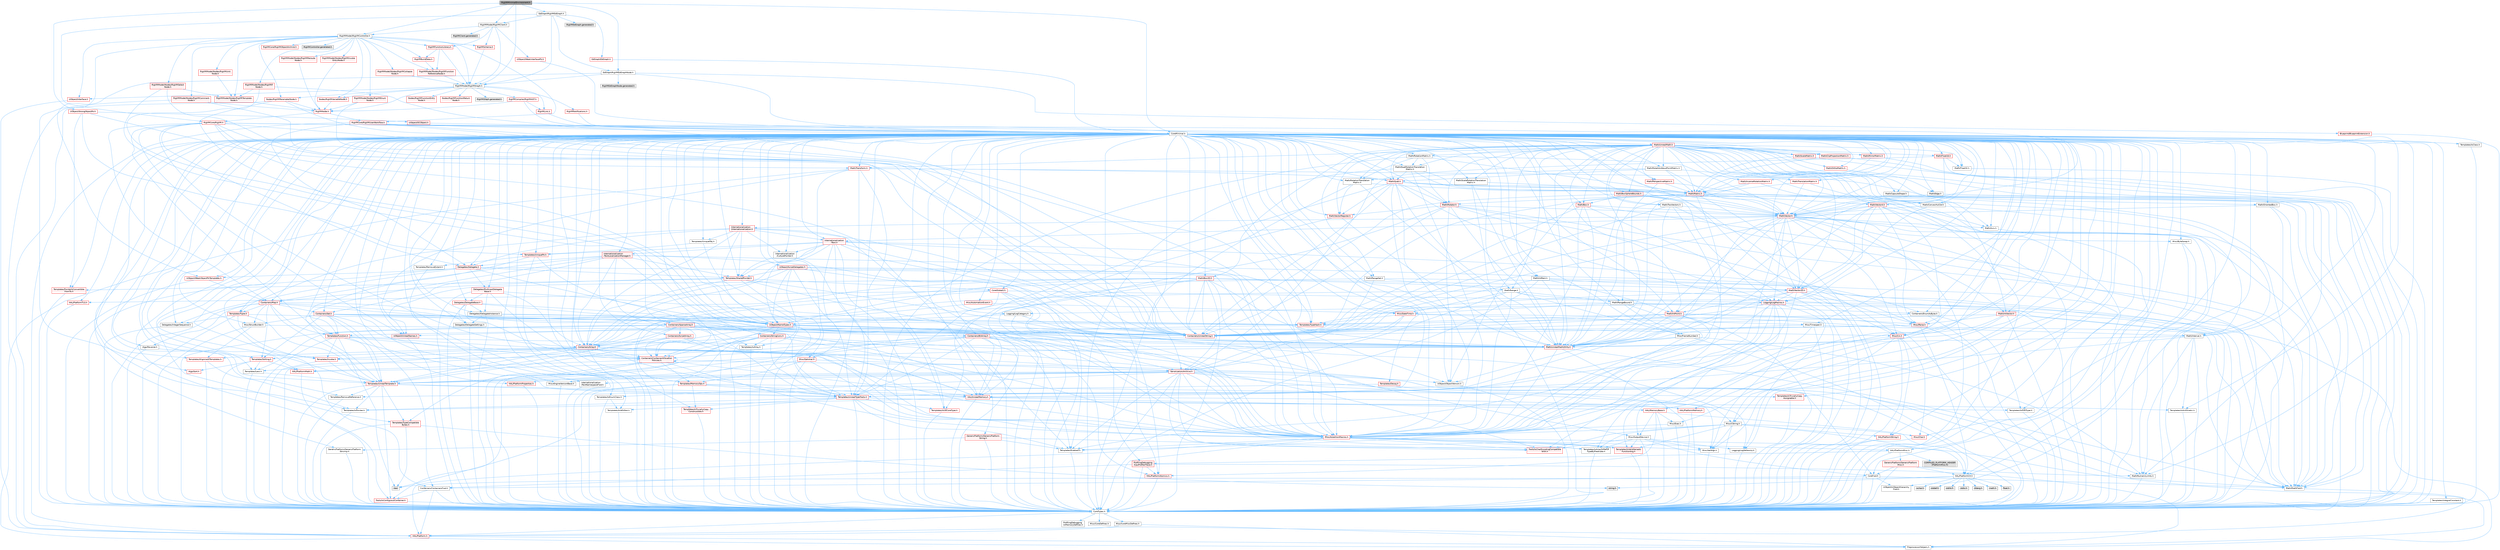 digraph "RigVMMinimalEnvironment.h"
{
 // INTERACTIVE_SVG=YES
 // LATEX_PDF_SIZE
  bgcolor="transparent";
  edge [fontname=Helvetica,fontsize=10,labelfontname=Helvetica,labelfontsize=10];
  node [fontname=Helvetica,fontsize=10,shape=box,height=0.2,width=0.4];
  Node1 [id="Node000001",label="RigVMMinimalEnvironment.h",height=0.2,width=0.4,color="gray40", fillcolor="grey60", style="filled", fontcolor="black",tooltip=" "];
  Node1 -> Node2 [id="edge1_Node000001_Node000002",color="steelblue1",style="solid",tooltip=" "];
  Node2 [id="Node000002",label="CoreMinimal.h",height=0.2,width=0.4,color="grey40", fillcolor="white", style="filled",URL="$d7/d67/CoreMinimal_8h.html",tooltip=" "];
  Node2 -> Node3 [id="edge2_Node000002_Node000003",color="steelblue1",style="solid",tooltip=" "];
  Node3 [id="Node000003",label="CoreTypes.h",height=0.2,width=0.4,color="grey40", fillcolor="white", style="filled",URL="$dc/dec/CoreTypes_8h.html",tooltip=" "];
  Node3 -> Node4 [id="edge3_Node000003_Node000004",color="steelblue1",style="solid",tooltip=" "];
  Node4 [id="Node000004",label="HAL/Platform.h",height=0.2,width=0.4,color="red", fillcolor="#FFF0F0", style="filled",URL="$d9/dd0/Platform_8h.html",tooltip=" "];
  Node4 -> Node8 [id="edge4_Node000004_Node000008",color="steelblue1",style="solid",tooltip=" "];
  Node8 [id="Node000008",label="PreprocessorHelpers.h",height=0.2,width=0.4,color="grey40", fillcolor="white", style="filled",URL="$db/ddb/PreprocessorHelpers_8h.html",tooltip=" "];
  Node3 -> Node14 [id="edge5_Node000003_Node000014",color="steelblue1",style="solid",tooltip=" "];
  Node14 [id="Node000014",label="ProfilingDebugging\l/UMemoryDefines.h",height=0.2,width=0.4,color="grey40", fillcolor="white", style="filled",URL="$d2/da2/UMemoryDefines_8h.html",tooltip=" "];
  Node3 -> Node15 [id="edge6_Node000003_Node000015",color="steelblue1",style="solid",tooltip=" "];
  Node15 [id="Node000015",label="Misc/CoreMiscDefines.h",height=0.2,width=0.4,color="grey40", fillcolor="white", style="filled",URL="$da/d38/CoreMiscDefines_8h.html",tooltip=" "];
  Node15 -> Node4 [id="edge7_Node000015_Node000004",color="steelblue1",style="solid",tooltip=" "];
  Node15 -> Node8 [id="edge8_Node000015_Node000008",color="steelblue1",style="solid",tooltip=" "];
  Node3 -> Node16 [id="edge9_Node000003_Node000016",color="steelblue1",style="solid",tooltip=" "];
  Node16 [id="Node000016",label="Misc/CoreDefines.h",height=0.2,width=0.4,color="grey40", fillcolor="white", style="filled",URL="$d3/dd2/CoreDefines_8h.html",tooltip=" "];
  Node2 -> Node17 [id="edge10_Node000002_Node000017",color="steelblue1",style="solid",tooltip=" "];
  Node17 [id="Node000017",label="CoreFwd.h",height=0.2,width=0.4,color="grey40", fillcolor="white", style="filled",URL="$d1/d1e/CoreFwd_8h.html",tooltip=" "];
  Node17 -> Node3 [id="edge11_Node000017_Node000003",color="steelblue1",style="solid",tooltip=" "];
  Node17 -> Node18 [id="edge12_Node000017_Node000018",color="steelblue1",style="solid",tooltip=" "];
  Node18 [id="Node000018",label="Containers/ContainersFwd.h",height=0.2,width=0.4,color="grey40", fillcolor="white", style="filled",URL="$d4/d0a/ContainersFwd_8h.html",tooltip=" "];
  Node18 -> Node4 [id="edge13_Node000018_Node000004",color="steelblue1",style="solid",tooltip=" "];
  Node18 -> Node3 [id="edge14_Node000018_Node000003",color="steelblue1",style="solid",tooltip=" "];
  Node18 -> Node19 [id="edge15_Node000018_Node000019",color="steelblue1",style="solid",tooltip=" "];
  Node19 [id="Node000019",label="Traits/IsContiguousContainer.h",height=0.2,width=0.4,color="red", fillcolor="#FFF0F0", style="filled",URL="$d5/d3c/IsContiguousContainer_8h.html",tooltip=" "];
  Node19 -> Node3 [id="edge16_Node000019_Node000003",color="steelblue1",style="solid",tooltip=" "];
  Node17 -> Node22 [id="edge17_Node000017_Node000022",color="steelblue1",style="solid",tooltip=" "];
  Node22 [id="Node000022",label="Math/MathFwd.h",height=0.2,width=0.4,color="grey40", fillcolor="white", style="filled",URL="$d2/d10/MathFwd_8h.html",tooltip=" "];
  Node22 -> Node4 [id="edge18_Node000022_Node000004",color="steelblue1",style="solid",tooltip=" "];
  Node17 -> Node23 [id="edge19_Node000017_Node000023",color="steelblue1",style="solid",tooltip=" "];
  Node23 [id="Node000023",label="UObject/UObjectHierarchy\lFwd.h",height=0.2,width=0.4,color="grey40", fillcolor="white", style="filled",URL="$d3/d13/UObjectHierarchyFwd_8h.html",tooltip=" "];
  Node2 -> Node23 [id="edge20_Node000002_Node000023",color="steelblue1",style="solid",tooltip=" "];
  Node2 -> Node18 [id="edge21_Node000002_Node000018",color="steelblue1",style="solid",tooltip=" "];
  Node2 -> Node24 [id="edge22_Node000002_Node000024",color="steelblue1",style="solid",tooltip=" "];
  Node24 [id="Node000024",label="Misc/VarArgs.h",height=0.2,width=0.4,color="grey40", fillcolor="white", style="filled",URL="$d5/d6f/VarArgs_8h.html",tooltip=" "];
  Node24 -> Node3 [id="edge23_Node000024_Node000003",color="steelblue1",style="solid",tooltip=" "];
  Node2 -> Node25 [id="edge24_Node000002_Node000025",color="steelblue1",style="solid",tooltip=" "];
  Node25 [id="Node000025",label="Logging/LogVerbosity.h",height=0.2,width=0.4,color="grey40", fillcolor="white", style="filled",URL="$d2/d8f/LogVerbosity_8h.html",tooltip=" "];
  Node25 -> Node3 [id="edge25_Node000025_Node000003",color="steelblue1",style="solid",tooltip=" "];
  Node2 -> Node26 [id="edge26_Node000002_Node000026",color="steelblue1",style="solid",tooltip=" "];
  Node26 [id="Node000026",label="Misc/OutputDevice.h",height=0.2,width=0.4,color="grey40", fillcolor="white", style="filled",URL="$d7/d32/OutputDevice_8h.html",tooltip=" "];
  Node26 -> Node17 [id="edge27_Node000026_Node000017",color="steelblue1",style="solid",tooltip=" "];
  Node26 -> Node3 [id="edge28_Node000026_Node000003",color="steelblue1",style="solid",tooltip=" "];
  Node26 -> Node25 [id="edge29_Node000026_Node000025",color="steelblue1",style="solid",tooltip=" "];
  Node26 -> Node24 [id="edge30_Node000026_Node000024",color="steelblue1",style="solid",tooltip=" "];
  Node26 -> Node27 [id="edge31_Node000026_Node000027",color="steelblue1",style="solid",tooltip=" "];
  Node27 [id="Node000027",label="Templates/IsArrayOrRefOf\lTypeByPredicate.h",height=0.2,width=0.4,color="grey40", fillcolor="white", style="filled",URL="$d6/da1/IsArrayOrRefOfTypeByPredicate_8h.html",tooltip=" "];
  Node27 -> Node3 [id="edge32_Node000027_Node000003",color="steelblue1",style="solid",tooltip=" "];
  Node26 -> Node28 [id="edge33_Node000026_Node000028",color="steelblue1",style="solid",tooltip=" "];
  Node28 [id="Node000028",label="Templates/IsValidVariadic\lFunctionArg.h",height=0.2,width=0.4,color="red", fillcolor="#FFF0F0", style="filled",URL="$d0/dc8/IsValidVariadicFunctionArg_8h.html",tooltip=" "];
  Node28 -> Node3 [id="edge34_Node000028_Node000003",color="steelblue1",style="solid",tooltip=" "];
  Node26 -> Node30 [id="edge35_Node000026_Node000030",color="steelblue1",style="solid",tooltip=" "];
  Node30 [id="Node000030",label="Traits/IsCharEncodingCompatible\lWith.h",height=0.2,width=0.4,color="red", fillcolor="#FFF0F0", style="filled",URL="$df/dd1/IsCharEncodingCompatibleWith_8h.html",tooltip=" "];
  Node2 -> Node32 [id="edge36_Node000002_Node000032",color="steelblue1",style="solid",tooltip=" "];
  Node32 [id="Node000032",label="HAL/PlatformCrt.h",height=0.2,width=0.4,color="grey40", fillcolor="white", style="filled",URL="$d8/d75/PlatformCrt_8h.html",tooltip=" "];
  Node32 -> Node33 [id="edge37_Node000032_Node000033",color="steelblue1",style="solid",tooltip=" "];
  Node33 [id="Node000033",label="new",height=0.2,width=0.4,color="grey60", fillcolor="#E0E0E0", style="filled",tooltip=" "];
  Node32 -> Node34 [id="edge38_Node000032_Node000034",color="steelblue1",style="solid",tooltip=" "];
  Node34 [id="Node000034",label="wchar.h",height=0.2,width=0.4,color="grey60", fillcolor="#E0E0E0", style="filled",tooltip=" "];
  Node32 -> Node35 [id="edge39_Node000032_Node000035",color="steelblue1",style="solid",tooltip=" "];
  Node35 [id="Node000035",label="stddef.h",height=0.2,width=0.4,color="grey60", fillcolor="#E0E0E0", style="filled",tooltip=" "];
  Node32 -> Node36 [id="edge40_Node000032_Node000036",color="steelblue1",style="solid",tooltip=" "];
  Node36 [id="Node000036",label="stdlib.h",height=0.2,width=0.4,color="grey60", fillcolor="#E0E0E0", style="filled",tooltip=" "];
  Node32 -> Node37 [id="edge41_Node000032_Node000037",color="steelblue1",style="solid",tooltip=" "];
  Node37 [id="Node000037",label="stdio.h",height=0.2,width=0.4,color="grey60", fillcolor="#E0E0E0", style="filled",tooltip=" "];
  Node32 -> Node38 [id="edge42_Node000032_Node000038",color="steelblue1",style="solid",tooltip=" "];
  Node38 [id="Node000038",label="stdarg.h",height=0.2,width=0.4,color="grey60", fillcolor="#E0E0E0", style="filled",tooltip=" "];
  Node32 -> Node39 [id="edge43_Node000032_Node000039",color="steelblue1",style="solid",tooltip=" "];
  Node39 [id="Node000039",label="math.h",height=0.2,width=0.4,color="grey60", fillcolor="#E0E0E0", style="filled",tooltip=" "];
  Node32 -> Node40 [id="edge44_Node000032_Node000040",color="steelblue1",style="solid",tooltip=" "];
  Node40 [id="Node000040",label="float.h",height=0.2,width=0.4,color="grey60", fillcolor="#E0E0E0", style="filled",tooltip=" "];
  Node32 -> Node41 [id="edge45_Node000032_Node000041",color="steelblue1",style="solid",tooltip=" "];
  Node41 [id="Node000041",label="string.h",height=0.2,width=0.4,color="grey60", fillcolor="#E0E0E0", style="filled",tooltip=" "];
  Node2 -> Node42 [id="edge46_Node000002_Node000042",color="steelblue1",style="solid",tooltip=" "];
  Node42 [id="Node000042",label="HAL/PlatformMisc.h",height=0.2,width=0.4,color="grey40", fillcolor="white", style="filled",URL="$d0/df5/PlatformMisc_8h.html",tooltip=" "];
  Node42 -> Node3 [id="edge47_Node000042_Node000003",color="steelblue1",style="solid",tooltip=" "];
  Node42 -> Node43 [id="edge48_Node000042_Node000043",color="steelblue1",style="solid",tooltip=" "];
  Node43 [id="Node000043",label="GenericPlatform/GenericPlatform\lMisc.h",height=0.2,width=0.4,color="red", fillcolor="#FFF0F0", style="filled",URL="$db/d9a/GenericPlatformMisc_8h.html",tooltip=" "];
  Node43 -> Node17 [id="edge49_Node000043_Node000017",color="steelblue1",style="solid",tooltip=" "];
  Node43 -> Node3 [id="edge50_Node000043_Node000003",color="steelblue1",style="solid",tooltip=" "];
  Node43 -> Node32 [id="edge51_Node000043_Node000032",color="steelblue1",style="solid",tooltip=" "];
  Node43 -> Node47 [id="edge52_Node000043_Node000047",color="steelblue1",style="solid",tooltip=" "];
  Node47 [id="Node000047",label="Math/NumericLimits.h",height=0.2,width=0.4,color="grey40", fillcolor="white", style="filled",URL="$df/d1b/NumericLimits_8h.html",tooltip=" "];
  Node47 -> Node3 [id="edge53_Node000047_Node000003",color="steelblue1",style="solid",tooltip=" "];
  Node42 -> Node52 [id="edge54_Node000042_Node000052",color="steelblue1",style="solid",tooltip=" "];
  Node52 [id="Node000052",label="COMPILED_PLATFORM_HEADER\l(PlatformMisc.h)",height=0.2,width=0.4,color="grey60", fillcolor="#E0E0E0", style="filled",tooltip=" "];
  Node42 -> Node53 [id="edge55_Node000042_Node000053",color="steelblue1",style="solid",tooltip=" "];
  Node53 [id="Node000053",label="ProfilingDebugging\l/CpuProfilerTrace.h",height=0.2,width=0.4,color="red", fillcolor="#FFF0F0", style="filled",URL="$da/dcb/CpuProfilerTrace_8h.html",tooltip=" "];
  Node53 -> Node3 [id="edge56_Node000053_Node000003",color="steelblue1",style="solid",tooltip=" "];
  Node53 -> Node18 [id="edge57_Node000053_Node000018",color="steelblue1",style="solid",tooltip=" "];
  Node53 -> Node54 [id="edge58_Node000053_Node000054",color="steelblue1",style="solid",tooltip=" "];
  Node54 [id="Node000054",label="HAL/PlatformAtomics.h",height=0.2,width=0.4,color="red", fillcolor="#FFF0F0", style="filled",URL="$d3/d36/PlatformAtomics_8h.html",tooltip=" "];
  Node54 -> Node3 [id="edge59_Node000054_Node000003",color="steelblue1",style="solid",tooltip=" "];
  Node53 -> Node8 [id="edge60_Node000053_Node000008",color="steelblue1",style="solid",tooltip=" "];
  Node2 -> Node61 [id="edge61_Node000002_Node000061",color="steelblue1",style="solid",tooltip=" "];
  Node61 [id="Node000061",label="Misc/AssertionMacros.h",height=0.2,width=0.4,color="red", fillcolor="#FFF0F0", style="filled",URL="$d0/dfa/AssertionMacros_8h.html",tooltip=" "];
  Node61 -> Node3 [id="edge62_Node000061_Node000003",color="steelblue1",style="solid",tooltip=" "];
  Node61 -> Node4 [id="edge63_Node000061_Node000004",color="steelblue1",style="solid",tooltip=" "];
  Node61 -> Node42 [id="edge64_Node000061_Node000042",color="steelblue1",style="solid",tooltip=" "];
  Node61 -> Node8 [id="edge65_Node000061_Node000008",color="steelblue1",style="solid",tooltip=" "];
  Node61 -> Node62 [id="edge66_Node000061_Node000062",color="steelblue1",style="solid",tooltip=" "];
  Node62 [id="Node000062",label="Templates/EnableIf.h",height=0.2,width=0.4,color="grey40", fillcolor="white", style="filled",URL="$d7/d60/EnableIf_8h.html",tooltip=" "];
  Node62 -> Node3 [id="edge67_Node000062_Node000003",color="steelblue1",style="solid",tooltip=" "];
  Node61 -> Node27 [id="edge68_Node000061_Node000027",color="steelblue1",style="solid",tooltip=" "];
  Node61 -> Node28 [id="edge69_Node000061_Node000028",color="steelblue1",style="solid",tooltip=" "];
  Node61 -> Node30 [id="edge70_Node000061_Node000030",color="steelblue1",style="solid",tooltip=" "];
  Node61 -> Node24 [id="edge71_Node000061_Node000024",color="steelblue1",style="solid",tooltip=" "];
  Node2 -> Node70 [id="edge72_Node000002_Node000070",color="steelblue1",style="solid",tooltip=" "];
  Node70 [id="Node000070",label="Templates/IsPointer.h",height=0.2,width=0.4,color="grey40", fillcolor="white", style="filled",URL="$d7/d05/IsPointer_8h.html",tooltip=" "];
  Node70 -> Node3 [id="edge73_Node000070_Node000003",color="steelblue1",style="solid",tooltip=" "];
  Node2 -> Node71 [id="edge74_Node000002_Node000071",color="steelblue1",style="solid",tooltip=" "];
  Node71 [id="Node000071",label="HAL/PlatformMemory.h",height=0.2,width=0.4,color="red", fillcolor="#FFF0F0", style="filled",URL="$de/d68/PlatformMemory_8h.html",tooltip=" "];
  Node71 -> Node3 [id="edge75_Node000071_Node000003",color="steelblue1",style="solid",tooltip=" "];
  Node2 -> Node54 [id="edge76_Node000002_Node000054",color="steelblue1",style="solid",tooltip=" "];
  Node2 -> Node76 [id="edge77_Node000002_Node000076",color="steelblue1",style="solid",tooltip=" "];
  Node76 [id="Node000076",label="Misc/Exec.h",height=0.2,width=0.4,color="grey40", fillcolor="white", style="filled",URL="$de/ddb/Exec_8h.html",tooltip=" "];
  Node76 -> Node3 [id="edge78_Node000076_Node000003",color="steelblue1",style="solid",tooltip=" "];
  Node76 -> Node61 [id="edge79_Node000076_Node000061",color="steelblue1",style="solid",tooltip=" "];
  Node2 -> Node77 [id="edge80_Node000002_Node000077",color="steelblue1",style="solid",tooltip=" "];
  Node77 [id="Node000077",label="HAL/MemoryBase.h",height=0.2,width=0.4,color="red", fillcolor="#FFF0F0", style="filled",URL="$d6/d9f/MemoryBase_8h.html",tooltip=" "];
  Node77 -> Node3 [id="edge81_Node000077_Node000003",color="steelblue1",style="solid",tooltip=" "];
  Node77 -> Node54 [id="edge82_Node000077_Node000054",color="steelblue1",style="solid",tooltip=" "];
  Node77 -> Node32 [id="edge83_Node000077_Node000032",color="steelblue1",style="solid",tooltip=" "];
  Node77 -> Node76 [id="edge84_Node000077_Node000076",color="steelblue1",style="solid",tooltip=" "];
  Node77 -> Node26 [id="edge85_Node000077_Node000026",color="steelblue1",style="solid",tooltip=" "];
  Node2 -> Node87 [id="edge86_Node000002_Node000087",color="steelblue1",style="solid",tooltip=" "];
  Node87 [id="Node000087",label="HAL/UnrealMemory.h",height=0.2,width=0.4,color="red", fillcolor="#FFF0F0", style="filled",URL="$d9/d96/UnrealMemory_8h.html",tooltip=" "];
  Node87 -> Node3 [id="edge87_Node000087_Node000003",color="steelblue1",style="solid",tooltip=" "];
  Node87 -> Node77 [id="edge88_Node000087_Node000077",color="steelblue1",style="solid",tooltip=" "];
  Node87 -> Node71 [id="edge89_Node000087_Node000071",color="steelblue1",style="solid",tooltip=" "];
  Node87 -> Node70 [id="edge90_Node000087_Node000070",color="steelblue1",style="solid",tooltip=" "];
  Node2 -> Node89 [id="edge91_Node000002_Node000089",color="steelblue1",style="solid",tooltip=" "];
  Node89 [id="Node000089",label="Templates/IsArithmetic.h",height=0.2,width=0.4,color="grey40", fillcolor="white", style="filled",URL="$d2/d5d/IsArithmetic_8h.html",tooltip=" "];
  Node89 -> Node3 [id="edge92_Node000089_Node000003",color="steelblue1",style="solid",tooltip=" "];
  Node2 -> Node83 [id="edge93_Node000002_Node000083",color="steelblue1",style="solid",tooltip=" "];
  Node83 [id="Node000083",label="Templates/AndOrNot.h",height=0.2,width=0.4,color="grey40", fillcolor="white", style="filled",URL="$db/d0a/AndOrNot_8h.html",tooltip=" "];
  Node83 -> Node3 [id="edge94_Node000083_Node000003",color="steelblue1",style="solid",tooltip=" "];
  Node2 -> Node90 [id="edge95_Node000002_Node000090",color="steelblue1",style="solid",tooltip=" "];
  Node90 [id="Node000090",label="Templates/IsPODType.h",height=0.2,width=0.4,color="grey40", fillcolor="white", style="filled",URL="$d7/db1/IsPODType_8h.html",tooltip=" "];
  Node90 -> Node3 [id="edge96_Node000090_Node000003",color="steelblue1",style="solid",tooltip=" "];
  Node2 -> Node91 [id="edge97_Node000002_Node000091",color="steelblue1",style="solid",tooltip=" "];
  Node91 [id="Node000091",label="Templates/IsUECoreType.h",height=0.2,width=0.4,color="red", fillcolor="#FFF0F0", style="filled",URL="$d1/db8/IsUECoreType_8h.html",tooltip=" "];
  Node91 -> Node3 [id="edge98_Node000091_Node000003",color="steelblue1",style="solid",tooltip=" "];
  Node2 -> Node84 [id="edge99_Node000002_Node000084",color="steelblue1",style="solid",tooltip=" "];
  Node84 [id="Node000084",label="Templates/IsTriviallyCopy\lConstructible.h",height=0.2,width=0.4,color="red", fillcolor="#FFF0F0", style="filled",URL="$d3/d78/IsTriviallyCopyConstructible_8h.html",tooltip=" "];
  Node84 -> Node3 [id="edge100_Node000084_Node000003",color="steelblue1",style="solid",tooltip=" "];
  Node2 -> Node92 [id="edge101_Node000002_Node000092",color="steelblue1",style="solid",tooltip=" "];
  Node92 [id="Node000092",label="Templates/UnrealTypeTraits.h",height=0.2,width=0.4,color="red", fillcolor="#FFF0F0", style="filled",URL="$d2/d2d/UnrealTypeTraits_8h.html",tooltip=" "];
  Node92 -> Node3 [id="edge102_Node000092_Node000003",color="steelblue1",style="solid",tooltip=" "];
  Node92 -> Node70 [id="edge103_Node000092_Node000070",color="steelblue1",style="solid",tooltip=" "];
  Node92 -> Node61 [id="edge104_Node000092_Node000061",color="steelblue1",style="solid",tooltip=" "];
  Node92 -> Node83 [id="edge105_Node000092_Node000083",color="steelblue1",style="solid",tooltip=" "];
  Node92 -> Node62 [id="edge106_Node000092_Node000062",color="steelblue1",style="solid",tooltip=" "];
  Node92 -> Node89 [id="edge107_Node000092_Node000089",color="steelblue1",style="solid",tooltip=" "];
  Node92 -> Node90 [id="edge108_Node000092_Node000090",color="steelblue1",style="solid",tooltip=" "];
  Node92 -> Node91 [id="edge109_Node000092_Node000091",color="steelblue1",style="solid",tooltip=" "];
  Node92 -> Node84 [id="edge110_Node000092_Node000084",color="steelblue1",style="solid",tooltip=" "];
  Node2 -> Node62 [id="edge111_Node000002_Node000062",color="steelblue1",style="solid",tooltip=" "];
  Node2 -> Node94 [id="edge112_Node000002_Node000094",color="steelblue1",style="solid",tooltip=" "];
  Node94 [id="Node000094",label="Templates/RemoveReference.h",height=0.2,width=0.4,color="grey40", fillcolor="white", style="filled",URL="$da/dbe/RemoveReference_8h.html",tooltip=" "];
  Node94 -> Node3 [id="edge113_Node000094_Node000003",color="steelblue1",style="solid",tooltip=" "];
  Node2 -> Node95 [id="edge114_Node000002_Node000095",color="steelblue1",style="solid",tooltip=" "];
  Node95 [id="Node000095",label="Templates/IntegralConstant.h",height=0.2,width=0.4,color="grey40", fillcolor="white", style="filled",URL="$db/d1b/IntegralConstant_8h.html",tooltip=" "];
  Node95 -> Node3 [id="edge115_Node000095_Node000003",color="steelblue1",style="solid",tooltip=" "];
  Node2 -> Node96 [id="edge116_Node000002_Node000096",color="steelblue1",style="solid",tooltip=" "];
  Node96 [id="Node000096",label="Templates/IsClass.h",height=0.2,width=0.4,color="grey40", fillcolor="white", style="filled",URL="$db/dcb/IsClass_8h.html",tooltip=" "];
  Node96 -> Node3 [id="edge117_Node000096_Node000003",color="steelblue1",style="solid",tooltip=" "];
  Node2 -> Node97 [id="edge118_Node000002_Node000097",color="steelblue1",style="solid",tooltip=" "];
  Node97 [id="Node000097",label="Templates/TypeCompatible\lBytes.h",height=0.2,width=0.4,color="red", fillcolor="#FFF0F0", style="filled",URL="$df/d0a/TypeCompatibleBytes_8h.html",tooltip=" "];
  Node97 -> Node3 [id="edge119_Node000097_Node000003",color="steelblue1",style="solid",tooltip=" "];
  Node97 -> Node41 [id="edge120_Node000097_Node000041",color="steelblue1",style="solid",tooltip=" "];
  Node97 -> Node33 [id="edge121_Node000097_Node000033",color="steelblue1",style="solid",tooltip=" "];
  Node2 -> Node19 [id="edge122_Node000002_Node000019",color="steelblue1",style="solid",tooltip=" "];
  Node2 -> Node98 [id="edge123_Node000002_Node000098",color="steelblue1",style="solid",tooltip=" "];
  Node98 [id="Node000098",label="Templates/UnrealTemplate.h",height=0.2,width=0.4,color="red", fillcolor="#FFF0F0", style="filled",URL="$d4/d24/UnrealTemplate_8h.html",tooltip=" "];
  Node98 -> Node3 [id="edge124_Node000098_Node000003",color="steelblue1",style="solid",tooltip=" "];
  Node98 -> Node70 [id="edge125_Node000098_Node000070",color="steelblue1",style="solid",tooltip=" "];
  Node98 -> Node87 [id="edge126_Node000098_Node000087",color="steelblue1",style="solid",tooltip=" "];
  Node98 -> Node92 [id="edge127_Node000098_Node000092",color="steelblue1",style="solid",tooltip=" "];
  Node98 -> Node94 [id="edge128_Node000098_Node000094",color="steelblue1",style="solid",tooltip=" "];
  Node98 -> Node97 [id="edge129_Node000098_Node000097",color="steelblue1",style="solid",tooltip=" "];
  Node98 -> Node19 [id="edge130_Node000098_Node000019",color="steelblue1",style="solid",tooltip=" "];
  Node2 -> Node47 [id="edge131_Node000002_Node000047",color="steelblue1",style="solid",tooltip=" "];
  Node2 -> Node102 [id="edge132_Node000002_Node000102",color="steelblue1",style="solid",tooltip=" "];
  Node102 [id="Node000102",label="HAL/PlatformMath.h",height=0.2,width=0.4,color="red", fillcolor="#FFF0F0", style="filled",URL="$dc/d53/PlatformMath_8h.html",tooltip=" "];
  Node102 -> Node3 [id="edge133_Node000102_Node000003",color="steelblue1",style="solid",tooltip=" "];
  Node2 -> Node85 [id="edge134_Node000002_Node000085",color="steelblue1",style="solid",tooltip=" "];
  Node85 [id="Node000085",label="Templates/IsTriviallyCopy\lAssignable.h",height=0.2,width=0.4,color="red", fillcolor="#FFF0F0", style="filled",URL="$d2/df2/IsTriviallyCopyAssignable_8h.html",tooltip=" "];
  Node85 -> Node3 [id="edge135_Node000085_Node000003",color="steelblue1",style="solid",tooltip=" "];
  Node2 -> Node110 [id="edge136_Node000002_Node000110",color="steelblue1",style="solid",tooltip=" "];
  Node110 [id="Node000110",label="Templates/MemoryOps.h",height=0.2,width=0.4,color="red", fillcolor="#FFF0F0", style="filled",URL="$db/dea/MemoryOps_8h.html",tooltip=" "];
  Node110 -> Node3 [id="edge137_Node000110_Node000003",color="steelblue1",style="solid",tooltip=" "];
  Node110 -> Node87 [id="edge138_Node000110_Node000087",color="steelblue1",style="solid",tooltip=" "];
  Node110 -> Node85 [id="edge139_Node000110_Node000085",color="steelblue1",style="solid",tooltip=" "];
  Node110 -> Node84 [id="edge140_Node000110_Node000084",color="steelblue1",style="solid",tooltip=" "];
  Node110 -> Node92 [id="edge141_Node000110_Node000092",color="steelblue1",style="solid",tooltip=" "];
  Node110 -> Node33 [id="edge142_Node000110_Node000033",color="steelblue1",style="solid",tooltip=" "];
  Node2 -> Node111 [id="edge143_Node000002_Node000111",color="steelblue1",style="solid",tooltip=" "];
  Node111 [id="Node000111",label="Containers/ContainerAllocation\lPolicies.h",height=0.2,width=0.4,color="red", fillcolor="#FFF0F0", style="filled",URL="$d7/dff/ContainerAllocationPolicies_8h.html",tooltip=" "];
  Node111 -> Node3 [id="edge144_Node000111_Node000003",color="steelblue1",style="solid",tooltip=" "];
  Node111 -> Node111 [id="edge145_Node000111_Node000111",color="steelblue1",style="solid",tooltip=" "];
  Node111 -> Node102 [id="edge146_Node000111_Node000102",color="steelblue1",style="solid",tooltip=" "];
  Node111 -> Node87 [id="edge147_Node000111_Node000087",color="steelblue1",style="solid",tooltip=" "];
  Node111 -> Node47 [id="edge148_Node000111_Node000047",color="steelblue1",style="solid",tooltip=" "];
  Node111 -> Node61 [id="edge149_Node000111_Node000061",color="steelblue1",style="solid",tooltip=" "];
  Node111 -> Node110 [id="edge150_Node000111_Node000110",color="steelblue1",style="solid",tooltip=" "];
  Node111 -> Node97 [id="edge151_Node000111_Node000097",color="steelblue1",style="solid",tooltip=" "];
  Node2 -> Node114 [id="edge152_Node000002_Node000114",color="steelblue1",style="solid",tooltip=" "];
  Node114 [id="Node000114",label="Templates/IsEnumClass.h",height=0.2,width=0.4,color="grey40", fillcolor="white", style="filled",URL="$d7/d15/IsEnumClass_8h.html",tooltip=" "];
  Node114 -> Node3 [id="edge153_Node000114_Node000003",color="steelblue1",style="solid",tooltip=" "];
  Node114 -> Node83 [id="edge154_Node000114_Node000083",color="steelblue1",style="solid",tooltip=" "];
  Node2 -> Node115 [id="edge155_Node000002_Node000115",color="steelblue1",style="solid",tooltip=" "];
  Node115 [id="Node000115",label="HAL/PlatformProperties.h",height=0.2,width=0.4,color="red", fillcolor="#FFF0F0", style="filled",URL="$d9/db0/PlatformProperties_8h.html",tooltip=" "];
  Node115 -> Node3 [id="edge156_Node000115_Node000003",color="steelblue1",style="solid",tooltip=" "];
  Node2 -> Node118 [id="edge157_Node000002_Node000118",color="steelblue1",style="solid",tooltip=" "];
  Node118 [id="Node000118",label="Misc/EngineVersionBase.h",height=0.2,width=0.4,color="grey40", fillcolor="white", style="filled",URL="$d5/d2b/EngineVersionBase_8h.html",tooltip=" "];
  Node118 -> Node3 [id="edge158_Node000118_Node000003",color="steelblue1",style="solid",tooltip=" "];
  Node2 -> Node119 [id="edge159_Node000002_Node000119",color="steelblue1",style="solid",tooltip=" "];
  Node119 [id="Node000119",label="Internationalization\l/TextNamespaceFwd.h",height=0.2,width=0.4,color="grey40", fillcolor="white", style="filled",URL="$d8/d97/TextNamespaceFwd_8h.html",tooltip=" "];
  Node119 -> Node3 [id="edge160_Node000119_Node000003",color="steelblue1",style="solid",tooltip=" "];
  Node2 -> Node120 [id="edge161_Node000002_Node000120",color="steelblue1",style="solid",tooltip=" "];
  Node120 [id="Node000120",label="Serialization/Archive.h",height=0.2,width=0.4,color="red", fillcolor="#FFF0F0", style="filled",URL="$d7/d3b/Archive_8h.html",tooltip=" "];
  Node120 -> Node17 [id="edge162_Node000120_Node000017",color="steelblue1",style="solid",tooltip=" "];
  Node120 -> Node3 [id="edge163_Node000120_Node000003",color="steelblue1",style="solid",tooltip=" "];
  Node120 -> Node115 [id="edge164_Node000120_Node000115",color="steelblue1",style="solid",tooltip=" "];
  Node120 -> Node119 [id="edge165_Node000120_Node000119",color="steelblue1",style="solid",tooltip=" "];
  Node120 -> Node22 [id="edge166_Node000120_Node000022",color="steelblue1",style="solid",tooltip=" "];
  Node120 -> Node61 [id="edge167_Node000120_Node000061",color="steelblue1",style="solid",tooltip=" "];
  Node120 -> Node118 [id="edge168_Node000120_Node000118",color="steelblue1",style="solid",tooltip=" "];
  Node120 -> Node24 [id="edge169_Node000120_Node000024",color="steelblue1",style="solid",tooltip=" "];
  Node120 -> Node62 [id="edge170_Node000120_Node000062",color="steelblue1",style="solid",tooltip=" "];
  Node120 -> Node27 [id="edge171_Node000120_Node000027",color="steelblue1",style="solid",tooltip=" "];
  Node120 -> Node114 [id="edge172_Node000120_Node000114",color="steelblue1",style="solid",tooltip=" "];
  Node120 -> Node28 [id="edge173_Node000120_Node000028",color="steelblue1",style="solid",tooltip=" "];
  Node120 -> Node98 [id="edge174_Node000120_Node000098",color="steelblue1",style="solid",tooltip=" "];
  Node120 -> Node30 [id="edge175_Node000120_Node000030",color="steelblue1",style="solid",tooltip=" "];
  Node120 -> Node123 [id="edge176_Node000120_Node000123",color="steelblue1",style="solid",tooltip=" "];
  Node123 [id="Node000123",label="UObject/ObjectVersion.h",height=0.2,width=0.4,color="grey40", fillcolor="white", style="filled",URL="$da/d63/ObjectVersion_8h.html",tooltip=" "];
  Node123 -> Node3 [id="edge177_Node000123_Node000003",color="steelblue1",style="solid",tooltip=" "];
  Node2 -> Node124 [id="edge178_Node000002_Node000124",color="steelblue1",style="solid",tooltip=" "];
  Node124 [id="Node000124",label="Templates/Less.h",height=0.2,width=0.4,color="grey40", fillcolor="white", style="filled",URL="$de/dc8/Less_8h.html",tooltip=" "];
  Node124 -> Node3 [id="edge179_Node000124_Node000003",color="steelblue1",style="solid",tooltip=" "];
  Node124 -> Node98 [id="edge180_Node000124_Node000098",color="steelblue1",style="solid",tooltip=" "];
  Node2 -> Node125 [id="edge181_Node000002_Node000125",color="steelblue1",style="solid",tooltip=" "];
  Node125 [id="Node000125",label="Templates/Sorting.h",height=0.2,width=0.4,color="red", fillcolor="#FFF0F0", style="filled",URL="$d3/d9e/Sorting_8h.html",tooltip=" "];
  Node125 -> Node3 [id="edge182_Node000125_Node000003",color="steelblue1",style="solid",tooltip=" "];
  Node125 -> Node130 [id="edge183_Node000125_Node000130",color="steelblue1",style="solid",tooltip=" "];
  Node130 [id="Node000130",label="Algo/Sort.h",height=0.2,width=0.4,color="red", fillcolor="#FFF0F0", style="filled",URL="$d1/d87/Sort_8h.html",tooltip=" "];
  Node125 -> Node102 [id="edge184_Node000125_Node000102",color="steelblue1",style="solid",tooltip=" "];
  Node125 -> Node124 [id="edge185_Node000125_Node000124",color="steelblue1",style="solid",tooltip=" "];
  Node2 -> Node136 [id="edge186_Node000002_Node000136",color="steelblue1",style="solid",tooltip=" "];
  Node136 [id="Node000136",label="Misc/Char.h",height=0.2,width=0.4,color="red", fillcolor="#FFF0F0", style="filled",URL="$d0/d58/Char_8h.html",tooltip=" "];
  Node136 -> Node3 [id="edge187_Node000136_Node000003",color="steelblue1",style="solid",tooltip=" "];
  Node2 -> Node139 [id="edge188_Node000002_Node000139",color="steelblue1",style="solid",tooltip=" "];
  Node139 [id="Node000139",label="GenericPlatform/GenericPlatform\lStricmp.h",height=0.2,width=0.4,color="grey40", fillcolor="white", style="filled",URL="$d2/d86/GenericPlatformStricmp_8h.html",tooltip=" "];
  Node139 -> Node3 [id="edge189_Node000139_Node000003",color="steelblue1",style="solid",tooltip=" "];
  Node2 -> Node140 [id="edge190_Node000002_Node000140",color="steelblue1",style="solid",tooltip=" "];
  Node140 [id="Node000140",label="GenericPlatform/GenericPlatform\lString.h",height=0.2,width=0.4,color="red", fillcolor="#FFF0F0", style="filled",URL="$dd/d20/GenericPlatformString_8h.html",tooltip=" "];
  Node140 -> Node3 [id="edge191_Node000140_Node000003",color="steelblue1",style="solid",tooltip=" "];
  Node140 -> Node139 [id="edge192_Node000140_Node000139",color="steelblue1",style="solid",tooltip=" "];
  Node140 -> Node62 [id="edge193_Node000140_Node000062",color="steelblue1",style="solid",tooltip=" "];
  Node140 -> Node30 [id="edge194_Node000140_Node000030",color="steelblue1",style="solid",tooltip=" "];
  Node2 -> Node73 [id="edge195_Node000002_Node000073",color="steelblue1",style="solid",tooltip=" "];
  Node73 [id="Node000073",label="HAL/PlatformString.h",height=0.2,width=0.4,color="red", fillcolor="#FFF0F0", style="filled",URL="$db/db5/PlatformString_8h.html",tooltip=" "];
  Node73 -> Node3 [id="edge196_Node000073_Node000003",color="steelblue1",style="solid",tooltip=" "];
  Node2 -> Node143 [id="edge197_Node000002_Node000143",color="steelblue1",style="solid",tooltip=" "];
  Node143 [id="Node000143",label="Misc/CString.h",height=0.2,width=0.4,color="grey40", fillcolor="white", style="filled",URL="$d2/d49/CString_8h.html",tooltip=" "];
  Node143 -> Node3 [id="edge198_Node000143_Node000003",color="steelblue1",style="solid",tooltip=" "];
  Node143 -> Node32 [id="edge199_Node000143_Node000032",color="steelblue1",style="solid",tooltip=" "];
  Node143 -> Node73 [id="edge200_Node000143_Node000073",color="steelblue1",style="solid",tooltip=" "];
  Node143 -> Node61 [id="edge201_Node000143_Node000061",color="steelblue1",style="solid",tooltip=" "];
  Node143 -> Node136 [id="edge202_Node000143_Node000136",color="steelblue1",style="solid",tooltip=" "];
  Node143 -> Node24 [id="edge203_Node000143_Node000024",color="steelblue1",style="solid",tooltip=" "];
  Node143 -> Node27 [id="edge204_Node000143_Node000027",color="steelblue1",style="solid",tooltip=" "];
  Node143 -> Node28 [id="edge205_Node000143_Node000028",color="steelblue1",style="solid",tooltip=" "];
  Node143 -> Node30 [id="edge206_Node000143_Node000030",color="steelblue1",style="solid",tooltip=" "];
  Node2 -> Node144 [id="edge207_Node000002_Node000144",color="steelblue1",style="solid",tooltip=" "];
  Node144 [id="Node000144",label="Misc/Crc.h",height=0.2,width=0.4,color="red", fillcolor="#FFF0F0", style="filled",URL="$d4/dd2/Crc_8h.html",tooltip=" "];
  Node144 -> Node3 [id="edge208_Node000144_Node000003",color="steelblue1",style="solid",tooltip=" "];
  Node144 -> Node73 [id="edge209_Node000144_Node000073",color="steelblue1",style="solid",tooltip=" "];
  Node144 -> Node61 [id="edge210_Node000144_Node000061",color="steelblue1",style="solid",tooltip=" "];
  Node144 -> Node143 [id="edge211_Node000144_Node000143",color="steelblue1",style="solid",tooltip=" "];
  Node144 -> Node136 [id="edge212_Node000144_Node000136",color="steelblue1",style="solid",tooltip=" "];
  Node144 -> Node92 [id="edge213_Node000144_Node000092",color="steelblue1",style="solid",tooltip=" "];
  Node2 -> Node135 [id="edge214_Node000002_Node000135",color="steelblue1",style="solid",tooltip=" "];
  Node135 [id="Node000135",label="Math/UnrealMathUtility.h",height=0.2,width=0.4,color="red", fillcolor="#FFF0F0", style="filled",URL="$db/db8/UnrealMathUtility_8h.html",tooltip=" "];
  Node135 -> Node3 [id="edge215_Node000135_Node000003",color="steelblue1",style="solid",tooltip=" "];
  Node135 -> Node61 [id="edge216_Node000135_Node000061",color="steelblue1",style="solid",tooltip=" "];
  Node135 -> Node102 [id="edge217_Node000135_Node000102",color="steelblue1",style="solid",tooltip=" "];
  Node135 -> Node22 [id="edge218_Node000135_Node000022",color="steelblue1",style="solid",tooltip=" "];
  Node2 -> Node145 [id="edge219_Node000002_Node000145",color="steelblue1",style="solid",tooltip=" "];
  Node145 [id="Node000145",label="Containers/UnrealString.h",height=0.2,width=0.4,color="red", fillcolor="#FFF0F0", style="filled",URL="$d5/dba/UnrealString_8h.html",tooltip=" "];
  Node2 -> Node149 [id="edge220_Node000002_Node000149",color="steelblue1",style="solid",tooltip=" "];
  Node149 [id="Node000149",label="Containers/Array.h",height=0.2,width=0.4,color="red", fillcolor="#FFF0F0", style="filled",URL="$df/dd0/Array_8h.html",tooltip=" "];
  Node149 -> Node3 [id="edge221_Node000149_Node000003",color="steelblue1",style="solid",tooltip=" "];
  Node149 -> Node61 [id="edge222_Node000149_Node000061",color="steelblue1",style="solid",tooltip=" "];
  Node149 -> Node87 [id="edge223_Node000149_Node000087",color="steelblue1",style="solid",tooltip=" "];
  Node149 -> Node92 [id="edge224_Node000149_Node000092",color="steelblue1",style="solid",tooltip=" "];
  Node149 -> Node98 [id="edge225_Node000149_Node000098",color="steelblue1",style="solid",tooltip=" "];
  Node149 -> Node111 [id="edge226_Node000149_Node000111",color="steelblue1",style="solid",tooltip=" "];
  Node149 -> Node120 [id="edge227_Node000149_Node000120",color="steelblue1",style="solid",tooltip=" "];
  Node149 -> Node128 [id="edge228_Node000149_Node000128",color="steelblue1",style="solid",tooltip=" "];
  Node128 [id="Node000128",label="Templates/Invoke.h",height=0.2,width=0.4,color="red", fillcolor="#FFF0F0", style="filled",URL="$d7/deb/Invoke_8h.html",tooltip=" "];
  Node128 -> Node3 [id="edge229_Node000128_Node000003",color="steelblue1",style="solid",tooltip=" "];
  Node128 -> Node98 [id="edge230_Node000128_Node000098",color="steelblue1",style="solid",tooltip=" "];
  Node149 -> Node124 [id="edge231_Node000149_Node000124",color="steelblue1",style="solid",tooltip=" "];
  Node149 -> Node125 [id="edge232_Node000149_Node000125",color="steelblue1",style="solid",tooltip=" "];
  Node149 -> Node172 [id="edge233_Node000149_Node000172",color="steelblue1",style="solid",tooltip=" "];
  Node172 [id="Node000172",label="Templates/AlignmentTemplates.h",height=0.2,width=0.4,color="red", fillcolor="#FFF0F0", style="filled",URL="$dd/d32/AlignmentTemplates_8h.html",tooltip=" "];
  Node172 -> Node3 [id="edge234_Node000172_Node000003",color="steelblue1",style="solid",tooltip=" "];
  Node172 -> Node70 [id="edge235_Node000172_Node000070",color="steelblue1",style="solid",tooltip=" "];
  Node2 -> Node173 [id="edge236_Node000002_Node000173",color="steelblue1",style="solid",tooltip=" "];
  Node173 [id="Node000173",label="Misc/FrameNumber.h",height=0.2,width=0.4,color="grey40", fillcolor="white", style="filled",URL="$dd/dbd/FrameNumber_8h.html",tooltip=" "];
  Node173 -> Node3 [id="edge237_Node000173_Node000003",color="steelblue1",style="solid",tooltip=" "];
  Node173 -> Node47 [id="edge238_Node000173_Node000047",color="steelblue1",style="solid",tooltip=" "];
  Node173 -> Node135 [id="edge239_Node000173_Node000135",color="steelblue1",style="solid",tooltip=" "];
  Node173 -> Node62 [id="edge240_Node000173_Node000062",color="steelblue1",style="solid",tooltip=" "];
  Node173 -> Node92 [id="edge241_Node000173_Node000092",color="steelblue1",style="solid",tooltip=" "];
  Node2 -> Node174 [id="edge242_Node000002_Node000174",color="steelblue1",style="solid",tooltip=" "];
  Node174 [id="Node000174",label="Misc/Timespan.h",height=0.2,width=0.4,color="grey40", fillcolor="white", style="filled",URL="$da/dd9/Timespan_8h.html",tooltip=" "];
  Node174 -> Node3 [id="edge243_Node000174_Node000003",color="steelblue1",style="solid",tooltip=" "];
  Node174 -> Node175 [id="edge244_Node000174_Node000175",color="steelblue1",style="solid",tooltip=" "];
  Node175 [id="Node000175",label="Math/Interval.h",height=0.2,width=0.4,color="grey40", fillcolor="white", style="filled",URL="$d1/d55/Interval_8h.html",tooltip=" "];
  Node175 -> Node3 [id="edge245_Node000175_Node000003",color="steelblue1",style="solid",tooltip=" "];
  Node175 -> Node89 [id="edge246_Node000175_Node000089",color="steelblue1",style="solid",tooltip=" "];
  Node175 -> Node92 [id="edge247_Node000175_Node000092",color="steelblue1",style="solid",tooltip=" "];
  Node175 -> Node47 [id="edge248_Node000175_Node000047",color="steelblue1",style="solid",tooltip=" "];
  Node175 -> Node135 [id="edge249_Node000175_Node000135",color="steelblue1",style="solid",tooltip=" "];
  Node174 -> Node135 [id="edge250_Node000174_Node000135",color="steelblue1",style="solid",tooltip=" "];
  Node174 -> Node61 [id="edge251_Node000174_Node000061",color="steelblue1",style="solid",tooltip=" "];
  Node2 -> Node176 [id="edge252_Node000002_Node000176",color="steelblue1",style="solid",tooltip=" "];
  Node176 [id="Node000176",label="Containers/StringConv.h",height=0.2,width=0.4,color="red", fillcolor="#FFF0F0", style="filled",URL="$d3/ddf/StringConv_8h.html",tooltip=" "];
  Node176 -> Node3 [id="edge253_Node000176_Node000003",color="steelblue1",style="solid",tooltip=" "];
  Node176 -> Node61 [id="edge254_Node000176_Node000061",color="steelblue1",style="solid",tooltip=" "];
  Node176 -> Node111 [id="edge255_Node000176_Node000111",color="steelblue1",style="solid",tooltip=" "];
  Node176 -> Node149 [id="edge256_Node000176_Node000149",color="steelblue1",style="solid",tooltip=" "];
  Node176 -> Node143 [id="edge257_Node000176_Node000143",color="steelblue1",style="solid",tooltip=" "];
  Node176 -> Node177 [id="edge258_Node000176_Node000177",color="steelblue1",style="solid",tooltip=" "];
  Node177 [id="Node000177",label="Templates/IsArray.h",height=0.2,width=0.4,color="grey40", fillcolor="white", style="filled",URL="$d8/d8d/IsArray_8h.html",tooltip=" "];
  Node177 -> Node3 [id="edge259_Node000177_Node000003",color="steelblue1",style="solid",tooltip=" "];
  Node176 -> Node98 [id="edge260_Node000176_Node000098",color="steelblue1",style="solid",tooltip=" "];
  Node176 -> Node92 [id="edge261_Node000176_Node000092",color="steelblue1",style="solid",tooltip=" "];
  Node176 -> Node30 [id="edge262_Node000176_Node000030",color="steelblue1",style="solid",tooltip=" "];
  Node176 -> Node19 [id="edge263_Node000176_Node000019",color="steelblue1",style="solid",tooltip=" "];
  Node2 -> Node178 [id="edge264_Node000002_Node000178",color="steelblue1",style="solid",tooltip=" "];
  Node178 [id="Node000178",label="UObject/UnrealNames.h",height=0.2,width=0.4,color="red", fillcolor="#FFF0F0", style="filled",URL="$d8/db1/UnrealNames_8h.html",tooltip=" "];
  Node178 -> Node3 [id="edge265_Node000178_Node000003",color="steelblue1",style="solid",tooltip=" "];
  Node2 -> Node180 [id="edge266_Node000002_Node000180",color="steelblue1",style="solid",tooltip=" "];
  Node180 [id="Node000180",label="UObject/NameTypes.h",height=0.2,width=0.4,color="red", fillcolor="#FFF0F0", style="filled",URL="$d6/d35/NameTypes_8h.html",tooltip=" "];
  Node180 -> Node3 [id="edge267_Node000180_Node000003",color="steelblue1",style="solid",tooltip=" "];
  Node180 -> Node61 [id="edge268_Node000180_Node000061",color="steelblue1",style="solid",tooltip=" "];
  Node180 -> Node87 [id="edge269_Node000180_Node000087",color="steelblue1",style="solid",tooltip=" "];
  Node180 -> Node92 [id="edge270_Node000180_Node000092",color="steelblue1",style="solid",tooltip=" "];
  Node180 -> Node98 [id="edge271_Node000180_Node000098",color="steelblue1",style="solid",tooltip=" "];
  Node180 -> Node145 [id="edge272_Node000180_Node000145",color="steelblue1",style="solid",tooltip=" "];
  Node180 -> Node176 [id="edge273_Node000180_Node000176",color="steelblue1",style="solid",tooltip=" "];
  Node180 -> Node178 [id="edge274_Node000180_Node000178",color="steelblue1",style="solid",tooltip=" "];
  Node2 -> Node188 [id="edge275_Node000002_Node000188",color="steelblue1",style="solid",tooltip=" "];
  Node188 [id="Node000188",label="Misc/Parse.h",height=0.2,width=0.4,color="red", fillcolor="#FFF0F0", style="filled",URL="$dc/d71/Parse_8h.html",tooltip=" "];
  Node188 -> Node145 [id="edge276_Node000188_Node000145",color="steelblue1",style="solid",tooltip=" "];
  Node188 -> Node3 [id="edge277_Node000188_Node000003",color="steelblue1",style="solid",tooltip=" "];
  Node188 -> Node32 [id="edge278_Node000188_Node000032",color="steelblue1",style="solid",tooltip=" "];
  Node188 -> Node189 [id="edge279_Node000188_Node000189",color="steelblue1",style="solid",tooltip=" "];
  Node189 [id="Node000189",label="Templates/Function.h",height=0.2,width=0.4,color="red", fillcolor="#FFF0F0", style="filled",URL="$df/df5/Function_8h.html",tooltip=" "];
  Node189 -> Node3 [id="edge280_Node000189_Node000003",color="steelblue1",style="solid",tooltip=" "];
  Node189 -> Node61 [id="edge281_Node000189_Node000061",color="steelblue1",style="solid",tooltip=" "];
  Node189 -> Node87 [id="edge282_Node000189_Node000087",color="steelblue1",style="solid",tooltip=" "];
  Node189 -> Node92 [id="edge283_Node000189_Node000092",color="steelblue1",style="solid",tooltip=" "];
  Node189 -> Node128 [id="edge284_Node000189_Node000128",color="steelblue1",style="solid",tooltip=" "];
  Node189 -> Node98 [id="edge285_Node000189_Node000098",color="steelblue1",style="solid",tooltip=" "];
  Node189 -> Node135 [id="edge286_Node000189_Node000135",color="steelblue1",style="solid",tooltip=" "];
  Node189 -> Node33 [id="edge287_Node000189_Node000033",color="steelblue1",style="solid",tooltip=" "];
  Node2 -> Node172 [id="edge288_Node000002_Node000172",color="steelblue1",style="solid",tooltip=" "];
  Node2 -> Node191 [id="edge289_Node000002_Node000191",color="steelblue1",style="solid",tooltip=" "];
  Node191 [id="Node000191",label="Misc/StructBuilder.h",height=0.2,width=0.4,color="grey40", fillcolor="white", style="filled",URL="$d9/db3/StructBuilder_8h.html",tooltip=" "];
  Node191 -> Node3 [id="edge290_Node000191_Node000003",color="steelblue1",style="solid",tooltip=" "];
  Node191 -> Node135 [id="edge291_Node000191_Node000135",color="steelblue1",style="solid",tooltip=" "];
  Node191 -> Node172 [id="edge292_Node000191_Node000172",color="steelblue1",style="solid",tooltip=" "];
  Node2 -> Node104 [id="edge293_Node000002_Node000104",color="steelblue1",style="solid",tooltip=" "];
  Node104 [id="Node000104",label="Templates/Decay.h",height=0.2,width=0.4,color="red", fillcolor="#FFF0F0", style="filled",URL="$dd/d0f/Decay_8h.html",tooltip=" "];
  Node104 -> Node3 [id="edge294_Node000104_Node000003",color="steelblue1",style="solid",tooltip=" "];
  Node104 -> Node94 [id="edge295_Node000104_Node000094",color="steelblue1",style="solid",tooltip=" "];
  Node2 -> Node192 [id="edge296_Node000002_Node000192",color="steelblue1",style="solid",tooltip=" "];
  Node192 [id="Node000192",label="Templates/PointerIsConvertible\lFromTo.h",height=0.2,width=0.4,color="red", fillcolor="#FFF0F0", style="filled",URL="$d6/d65/PointerIsConvertibleFromTo_8h.html",tooltip=" "];
  Node192 -> Node3 [id="edge297_Node000192_Node000003",color="steelblue1",style="solid",tooltip=" "];
  Node2 -> Node128 [id="edge298_Node000002_Node000128",color="steelblue1",style="solid",tooltip=" "];
  Node2 -> Node189 [id="edge299_Node000002_Node000189",color="steelblue1",style="solid",tooltip=" "];
  Node2 -> Node161 [id="edge300_Node000002_Node000161",color="steelblue1",style="solid",tooltip=" "];
  Node161 [id="Node000161",label="Templates/TypeHash.h",height=0.2,width=0.4,color="red", fillcolor="#FFF0F0", style="filled",URL="$d1/d62/TypeHash_8h.html",tooltip=" "];
  Node161 -> Node3 [id="edge301_Node000161_Node000003",color="steelblue1",style="solid",tooltip=" "];
  Node161 -> Node144 [id="edge302_Node000161_Node000144",color="steelblue1",style="solid",tooltip=" "];
  Node2 -> Node193 [id="edge303_Node000002_Node000193",color="steelblue1",style="solid",tooltip=" "];
  Node193 [id="Node000193",label="Containers/ScriptArray.h",height=0.2,width=0.4,color="red", fillcolor="#FFF0F0", style="filled",URL="$dc/daf/ScriptArray_8h.html",tooltip=" "];
  Node193 -> Node3 [id="edge304_Node000193_Node000003",color="steelblue1",style="solid",tooltip=" "];
  Node193 -> Node61 [id="edge305_Node000193_Node000061",color="steelblue1",style="solid",tooltip=" "];
  Node193 -> Node87 [id="edge306_Node000193_Node000087",color="steelblue1",style="solid",tooltip=" "];
  Node193 -> Node111 [id="edge307_Node000193_Node000111",color="steelblue1",style="solid",tooltip=" "];
  Node193 -> Node149 [id="edge308_Node000193_Node000149",color="steelblue1",style="solid",tooltip=" "];
  Node2 -> Node194 [id="edge309_Node000002_Node000194",color="steelblue1",style="solid",tooltip=" "];
  Node194 [id="Node000194",label="Containers/BitArray.h",height=0.2,width=0.4,color="red", fillcolor="#FFF0F0", style="filled",URL="$d1/de4/BitArray_8h.html",tooltip=" "];
  Node194 -> Node111 [id="edge310_Node000194_Node000111",color="steelblue1",style="solid",tooltip=" "];
  Node194 -> Node3 [id="edge311_Node000194_Node000003",color="steelblue1",style="solid",tooltip=" "];
  Node194 -> Node54 [id="edge312_Node000194_Node000054",color="steelblue1",style="solid",tooltip=" "];
  Node194 -> Node87 [id="edge313_Node000194_Node000087",color="steelblue1",style="solid",tooltip=" "];
  Node194 -> Node135 [id="edge314_Node000194_Node000135",color="steelblue1",style="solid",tooltip=" "];
  Node194 -> Node61 [id="edge315_Node000194_Node000061",color="steelblue1",style="solid",tooltip=" "];
  Node194 -> Node120 [id="edge316_Node000194_Node000120",color="steelblue1",style="solid",tooltip=" "];
  Node194 -> Node62 [id="edge317_Node000194_Node000062",color="steelblue1",style="solid",tooltip=" "];
  Node194 -> Node128 [id="edge318_Node000194_Node000128",color="steelblue1",style="solid",tooltip=" "];
  Node194 -> Node98 [id="edge319_Node000194_Node000098",color="steelblue1",style="solid",tooltip=" "];
  Node194 -> Node92 [id="edge320_Node000194_Node000092",color="steelblue1",style="solid",tooltip=" "];
  Node2 -> Node195 [id="edge321_Node000002_Node000195",color="steelblue1",style="solid",tooltip=" "];
  Node195 [id="Node000195",label="Containers/SparseArray.h",height=0.2,width=0.4,color="red", fillcolor="#FFF0F0", style="filled",URL="$d5/dbf/SparseArray_8h.html",tooltip=" "];
  Node195 -> Node3 [id="edge322_Node000195_Node000003",color="steelblue1",style="solid",tooltip=" "];
  Node195 -> Node61 [id="edge323_Node000195_Node000061",color="steelblue1",style="solid",tooltip=" "];
  Node195 -> Node87 [id="edge324_Node000195_Node000087",color="steelblue1",style="solid",tooltip=" "];
  Node195 -> Node92 [id="edge325_Node000195_Node000092",color="steelblue1",style="solid",tooltip=" "];
  Node195 -> Node98 [id="edge326_Node000195_Node000098",color="steelblue1",style="solid",tooltip=" "];
  Node195 -> Node111 [id="edge327_Node000195_Node000111",color="steelblue1",style="solid",tooltip=" "];
  Node195 -> Node124 [id="edge328_Node000195_Node000124",color="steelblue1",style="solid",tooltip=" "];
  Node195 -> Node149 [id="edge329_Node000195_Node000149",color="steelblue1",style="solid",tooltip=" "];
  Node195 -> Node135 [id="edge330_Node000195_Node000135",color="steelblue1",style="solid",tooltip=" "];
  Node195 -> Node193 [id="edge331_Node000195_Node000193",color="steelblue1",style="solid",tooltip=" "];
  Node195 -> Node194 [id="edge332_Node000195_Node000194",color="steelblue1",style="solid",tooltip=" "];
  Node195 -> Node145 [id="edge333_Node000195_Node000145",color="steelblue1",style="solid",tooltip=" "];
  Node2 -> Node211 [id="edge334_Node000002_Node000211",color="steelblue1",style="solid",tooltip=" "];
  Node211 [id="Node000211",label="Containers/Set.h",height=0.2,width=0.4,color="red", fillcolor="#FFF0F0", style="filled",URL="$d4/d45/Set_8h.html",tooltip=" "];
  Node211 -> Node111 [id="edge335_Node000211_Node000111",color="steelblue1",style="solid",tooltip=" "];
  Node211 -> Node195 [id="edge336_Node000211_Node000195",color="steelblue1",style="solid",tooltip=" "];
  Node211 -> Node18 [id="edge337_Node000211_Node000018",color="steelblue1",style="solid",tooltip=" "];
  Node211 -> Node135 [id="edge338_Node000211_Node000135",color="steelblue1",style="solid",tooltip=" "];
  Node211 -> Node61 [id="edge339_Node000211_Node000061",color="steelblue1",style="solid",tooltip=" "];
  Node211 -> Node191 [id="edge340_Node000211_Node000191",color="steelblue1",style="solid",tooltip=" "];
  Node211 -> Node189 [id="edge341_Node000211_Node000189",color="steelblue1",style="solid",tooltip=" "];
  Node211 -> Node125 [id="edge342_Node000211_Node000125",color="steelblue1",style="solid",tooltip=" "];
  Node211 -> Node161 [id="edge343_Node000211_Node000161",color="steelblue1",style="solid",tooltip=" "];
  Node211 -> Node98 [id="edge344_Node000211_Node000098",color="steelblue1",style="solid",tooltip=" "];
  Node2 -> Node214 [id="edge345_Node000002_Node000214",color="steelblue1",style="solid",tooltip=" "];
  Node214 [id="Node000214",label="Algo/Reverse.h",height=0.2,width=0.4,color="grey40", fillcolor="white", style="filled",URL="$d5/d93/Reverse_8h.html",tooltip=" "];
  Node214 -> Node3 [id="edge346_Node000214_Node000003",color="steelblue1",style="solid",tooltip=" "];
  Node214 -> Node98 [id="edge347_Node000214_Node000098",color="steelblue1",style="solid",tooltip=" "];
  Node2 -> Node215 [id="edge348_Node000002_Node000215",color="steelblue1",style="solid",tooltip=" "];
  Node215 [id="Node000215",label="Containers/Map.h",height=0.2,width=0.4,color="red", fillcolor="#FFF0F0", style="filled",URL="$df/d79/Map_8h.html",tooltip=" "];
  Node215 -> Node3 [id="edge349_Node000215_Node000003",color="steelblue1",style="solid",tooltip=" "];
  Node215 -> Node214 [id="edge350_Node000215_Node000214",color="steelblue1",style="solid",tooltip=" "];
  Node215 -> Node211 [id="edge351_Node000215_Node000211",color="steelblue1",style="solid",tooltip=" "];
  Node215 -> Node145 [id="edge352_Node000215_Node000145",color="steelblue1",style="solid",tooltip=" "];
  Node215 -> Node61 [id="edge353_Node000215_Node000061",color="steelblue1",style="solid",tooltip=" "];
  Node215 -> Node191 [id="edge354_Node000215_Node000191",color="steelblue1",style="solid",tooltip=" "];
  Node215 -> Node189 [id="edge355_Node000215_Node000189",color="steelblue1",style="solid",tooltip=" "];
  Node215 -> Node125 [id="edge356_Node000215_Node000125",color="steelblue1",style="solid",tooltip=" "];
  Node215 -> Node216 [id="edge357_Node000215_Node000216",color="steelblue1",style="solid",tooltip=" "];
  Node216 [id="Node000216",label="Templates/Tuple.h",height=0.2,width=0.4,color="red", fillcolor="#FFF0F0", style="filled",URL="$d2/d4f/Tuple_8h.html",tooltip=" "];
  Node216 -> Node3 [id="edge358_Node000216_Node000003",color="steelblue1",style="solid",tooltip=" "];
  Node216 -> Node98 [id="edge359_Node000216_Node000098",color="steelblue1",style="solid",tooltip=" "];
  Node216 -> Node217 [id="edge360_Node000216_Node000217",color="steelblue1",style="solid",tooltip=" "];
  Node217 [id="Node000217",label="Delegates/IntegerSequence.h",height=0.2,width=0.4,color="grey40", fillcolor="white", style="filled",URL="$d2/dcc/IntegerSequence_8h.html",tooltip=" "];
  Node217 -> Node3 [id="edge361_Node000217_Node000003",color="steelblue1",style="solid",tooltip=" "];
  Node216 -> Node128 [id="edge362_Node000216_Node000128",color="steelblue1",style="solid",tooltip=" "];
  Node216 -> Node161 [id="edge363_Node000216_Node000161",color="steelblue1",style="solid",tooltip=" "];
  Node215 -> Node98 [id="edge364_Node000215_Node000098",color="steelblue1",style="solid",tooltip=" "];
  Node215 -> Node92 [id="edge365_Node000215_Node000092",color="steelblue1",style="solid",tooltip=" "];
  Node2 -> Node219 [id="edge366_Node000002_Node000219",color="steelblue1",style="solid",tooltip=" "];
  Node219 [id="Node000219",label="Math/IntPoint.h",height=0.2,width=0.4,color="red", fillcolor="#FFF0F0", style="filled",URL="$d3/df7/IntPoint_8h.html",tooltip=" "];
  Node219 -> Node3 [id="edge367_Node000219_Node000003",color="steelblue1",style="solid",tooltip=" "];
  Node219 -> Node61 [id="edge368_Node000219_Node000061",color="steelblue1",style="solid",tooltip=" "];
  Node219 -> Node188 [id="edge369_Node000219_Node000188",color="steelblue1",style="solid",tooltip=" "];
  Node219 -> Node22 [id="edge370_Node000219_Node000022",color="steelblue1",style="solid",tooltip=" "];
  Node219 -> Node135 [id="edge371_Node000219_Node000135",color="steelblue1",style="solid",tooltip=" "];
  Node219 -> Node145 [id="edge372_Node000219_Node000145",color="steelblue1",style="solid",tooltip=" "];
  Node219 -> Node161 [id="edge373_Node000219_Node000161",color="steelblue1",style="solid",tooltip=" "];
  Node2 -> Node221 [id="edge374_Node000002_Node000221",color="steelblue1",style="solid",tooltip=" "];
  Node221 [id="Node000221",label="Math/IntVector.h",height=0.2,width=0.4,color="red", fillcolor="#FFF0F0", style="filled",URL="$d7/d44/IntVector_8h.html",tooltip=" "];
  Node221 -> Node3 [id="edge375_Node000221_Node000003",color="steelblue1",style="solid",tooltip=" "];
  Node221 -> Node144 [id="edge376_Node000221_Node000144",color="steelblue1",style="solid",tooltip=" "];
  Node221 -> Node188 [id="edge377_Node000221_Node000188",color="steelblue1",style="solid",tooltip=" "];
  Node221 -> Node22 [id="edge378_Node000221_Node000022",color="steelblue1",style="solid",tooltip=" "];
  Node221 -> Node135 [id="edge379_Node000221_Node000135",color="steelblue1",style="solid",tooltip=" "];
  Node221 -> Node145 [id="edge380_Node000221_Node000145",color="steelblue1",style="solid",tooltip=" "];
  Node2 -> Node222 [id="edge381_Node000002_Node000222",color="steelblue1",style="solid",tooltip=" "];
  Node222 [id="Node000222",label="Logging/LogCategory.h",height=0.2,width=0.4,color="grey40", fillcolor="white", style="filled",URL="$d9/d36/LogCategory_8h.html",tooltip=" "];
  Node222 -> Node3 [id="edge382_Node000222_Node000003",color="steelblue1",style="solid",tooltip=" "];
  Node222 -> Node25 [id="edge383_Node000222_Node000025",color="steelblue1",style="solid",tooltip=" "];
  Node222 -> Node180 [id="edge384_Node000222_Node000180",color="steelblue1",style="solid",tooltip=" "];
  Node2 -> Node223 [id="edge385_Node000002_Node000223",color="steelblue1",style="solid",tooltip=" "];
  Node223 [id="Node000223",label="Logging/LogMacros.h",height=0.2,width=0.4,color="red", fillcolor="#FFF0F0", style="filled",URL="$d0/d16/LogMacros_8h.html",tooltip=" "];
  Node223 -> Node145 [id="edge386_Node000223_Node000145",color="steelblue1",style="solid",tooltip=" "];
  Node223 -> Node3 [id="edge387_Node000223_Node000003",color="steelblue1",style="solid",tooltip=" "];
  Node223 -> Node8 [id="edge388_Node000223_Node000008",color="steelblue1",style="solid",tooltip=" "];
  Node223 -> Node222 [id="edge389_Node000223_Node000222",color="steelblue1",style="solid",tooltip=" "];
  Node223 -> Node25 [id="edge390_Node000223_Node000025",color="steelblue1",style="solid",tooltip=" "];
  Node223 -> Node61 [id="edge391_Node000223_Node000061",color="steelblue1",style="solid",tooltip=" "];
  Node223 -> Node24 [id="edge392_Node000223_Node000024",color="steelblue1",style="solid",tooltip=" "];
  Node223 -> Node62 [id="edge393_Node000223_Node000062",color="steelblue1",style="solid",tooltip=" "];
  Node223 -> Node27 [id="edge394_Node000223_Node000027",color="steelblue1",style="solid",tooltip=" "];
  Node223 -> Node28 [id="edge395_Node000223_Node000028",color="steelblue1",style="solid",tooltip=" "];
  Node223 -> Node30 [id="edge396_Node000223_Node000030",color="steelblue1",style="solid",tooltip=" "];
  Node2 -> Node226 [id="edge397_Node000002_Node000226",color="steelblue1",style="solid",tooltip=" "];
  Node226 [id="Node000226",label="Math/Vector2D.h",height=0.2,width=0.4,color="red", fillcolor="#FFF0F0", style="filled",URL="$d3/db0/Vector2D_8h.html",tooltip=" "];
  Node226 -> Node3 [id="edge398_Node000226_Node000003",color="steelblue1",style="solid",tooltip=" "];
  Node226 -> Node22 [id="edge399_Node000226_Node000022",color="steelblue1",style="solid",tooltip=" "];
  Node226 -> Node61 [id="edge400_Node000226_Node000061",color="steelblue1",style="solid",tooltip=" "];
  Node226 -> Node144 [id="edge401_Node000226_Node000144",color="steelblue1",style="solid",tooltip=" "];
  Node226 -> Node135 [id="edge402_Node000226_Node000135",color="steelblue1",style="solid",tooltip=" "];
  Node226 -> Node145 [id="edge403_Node000226_Node000145",color="steelblue1",style="solid",tooltip=" "];
  Node226 -> Node188 [id="edge404_Node000226_Node000188",color="steelblue1",style="solid",tooltip=" "];
  Node226 -> Node219 [id="edge405_Node000226_Node000219",color="steelblue1",style="solid",tooltip=" "];
  Node226 -> Node223 [id="edge406_Node000226_Node000223",color="steelblue1",style="solid",tooltip=" "];
  Node2 -> Node230 [id="edge407_Node000002_Node000230",color="steelblue1",style="solid",tooltip=" "];
  Node230 [id="Node000230",label="Math/IntRect.h",height=0.2,width=0.4,color="grey40", fillcolor="white", style="filled",URL="$d7/d53/IntRect_8h.html",tooltip=" "];
  Node230 -> Node3 [id="edge408_Node000230_Node000003",color="steelblue1",style="solid",tooltip=" "];
  Node230 -> Node22 [id="edge409_Node000230_Node000022",color="steelblue1",style="solid",tooltip=" "];
  Node230 -> Node135 [id="edge410_Node000230_Node000135",color="steelblue1",style="solid",tooltip=" "];
  Node230 -> Node145 [id="edge411_Node000230_Node000145",color="steelblue1",style="solid",tooltip=" "];
  Node230 -> Node219 [id="edge412_Node000230_Node000219",color="steelblue1",style="solid",tooltip=" "];
  Node230 -> Node226 [id="edge413_Node000230_Node000226",color="steelblue1",style="solid",tooltip=" "];
  Node2 -> Node231 [id="edge414_Node000002_Node000231",color="steelblue1",style="solid",tooltip=" "];
  Node231 [id="Node000231",label="Misc/ByteSwap.h",height=0.2,width=0.4,color="grey40", fillcolor="white", style="filled",URL="$dc/dd7/ByteSwap_8h.html",tooltip=" "];
  Node231 -> Node3 [id="edge415_Node000231_Node000003",color="steelblue1",style="solid",tooltip=" "];
  Node231 -> Node32 [id="edge416_Node000231_Node000032",color="steelblue1",style="solid",tooltip=" "];
  Node2 -> Node160 [id="edge417_Node000002_Node000160",color="steelblue1",style="solid",tooltip=" "];
  Node160 [id="Node000160",label="Containers/EnumAsByte.h",height=0.2,width=0.4,color="grey40", fillcolor="white", style="filled",URL="$d6/d9a/EnumAsByte_8h.html",tooltip=" "];
  Node160 -> Node3 [id="edge418_Node000160_Node000003",color="steelblue1",style="solid",tooltip=" "];
  Node160 -> Node90 [id="edge419_Node000160_Node000090",color="steelblue1",style="solid",tooltip=" "];
  Node160 -> Node161 [id="edge420_Node000160_Node000161",color="steelblue1",style="solid",tooltip=" "];
  Node2 -> Node232 [id="edge421_Node000002_Node000232",color="steelblue1",style="solid",tooltip=" "];
  Node232 [id="Node000232",label="HAL/PlatformTLS.h",height=0.2,width=0.4,color="red", fillcolor="#FFF0F0", style="filled",URL="$d0/def/PlatformTLS_8h.html",tooltip=" "];
  Node232 -> Node3 [id="edge422_Node000232_Node000003",color="steelblue1",style="solid",tooltip=" "];
  Node2 -> Node235 [id="edge423_Node000002_Node000235",color="steelblue1",style="solid",tooltip=" "];
  Node235 [id="Node000235",label="CoreGlobals.h",height=0.2,width=0.4,color="red", fillcolor="#FFF0F0", style="filled",URL="$d5/d8c/CoreGlobals_8h.html",tooltip=" "];
  Node235 -> Node145 [id="edge424_Node000235_Node000145",color="steelblue1",style="solid",tooltip=" "];
  Node235 -> Node3 [id="edge425_Node000235_Node000003",color="steelblue1",style="solid",tooltip=" "];
  Node235 -> Node232 [id="edge426_Node000235_Node000232",color="steelblue1",style="solid",tooltip=" "];
  Node235 -> Node223 [id="edge427_Node000235_Node000223",color="steelblue1",style="solid",tooltip=" "];
  Node235 -> Node26 [id="edge428_Node000235_Node000026",color="steelblue1",style="solid",tooltip=" "];
  Node235 -> Node53 [id="edge429_Node000235_Node000053",color="steelblue1",style="solid",tooltip=" "];
  Node235 -> Node180 [id="edge430_Node000235_Node000180",color="steelblue1",style="solid",tooltip=" "];
  Node2 -> Node236 [id="edge431_Node000002_Node000236",color="steelblue1",style="solid",tooltip=" "];
  Node236 [id="Node000236",label="Templates/SharedPointer.h",height=0.2,width=0.4,color="red", fillcolor="#FFF0F0", style="filled",URL="$d2/d17/SharedPointer_8h.html",tooltip=" "];
  Node236 -> Node3 [id="edge432_Node000236_Node000003",color="steelblue1",style="solid",tooltip=" "];
  Node236 -> Node192 [id="edge433_Node000236_Node000192",color="steelblue1",style="solid",tooltip=" "];
  Node236 -> Node61 [id="edge434_Node000236_Node000061",color="steelblue1",style="solid",tooltip=" "];
  Node236 -> Node87 [id="edge435_Node000236_Node000087",color="steelblue1",style="solid",tooltip=" "];
  Node236 -> Node149 [id="edge436_Node000236_Node000149",color="steelblue1",style="solid",tooltip=" "];
  Node236 -> Node215 [id="edge437_Node000236_Node000215",color="steelblue1",style="solid",tooltip=" "];
  Node236 -> Node235 [id="edge438_Node000236_Node000235",color="steelblue1",style="solid",tooltip=" "];
  Node2 -> Node241 [id="edge439_Node000002_Node000241",color="steelblue1",style="solid",tooltip=" "];
  Node241 [id="Node000241",label="Internationalization\l/CulturePointer.h",height=0.2,width=0.4,color="grey40", fillcolor="white", style="filled",URL="$d6/dbe/CulturePointer_8h.html",tooltip=" "];
  Node241 -> Node3 [id="edge440_Node000241_Node000003",color="steelblue1",style="solid",tooltip=" "];
  Node241 -> Node236 [id="edge441_Node000241_Node000236",color="steelblue1",style="solid",tooltip=" "];
  Node2 -> Node242 [id="edge442_Node000002_Node000242",color="steelblue1",style="solid",tooltip=" "];
  Node242 [id="Node000242",label="UObject/WeakObjectPtrTemplates.h",height=0.2,width=0.4,color="red", fillcolor="#FFF0F0", style="filled",URL="$d8/d3b/WeakObjectPtrTemplates_8h.html",tooltip=" "];
  Node242 -> Node3 [id="edge443_Node000242_Node000003",color="steelblue1",style="solid",tooltip=" "];
  Node242 -> Node215 [id="edge444_Node000242_Node000215",color="steelblue1",style="solid",tooltip=" "];
  Node2 -> Node245 [id="edge445_Node000002_Node000245",color="steelblue1",style="solid",tooltip=" "];
  Node245 [id="Node000245",label="Delegates/DelegateSettings.h",height=0.2,width=0.4,color="grey40", fillcolor="white", style="filled",URL="$d0/d97/DelegateSettings_8h.html",tooltip=" "];
  Node245 -> Node3 [id="edge446_Node000245_Node000003",color="steelblue1",style="solid",tooltip=" "];
  Node2 -> Node246 [id="edge447_Node000002_Node000246",color="steelblue1",style="solid",tooltip=" "];
  Node246 [id="Node000246",label="Delegates/IDelegateInstance.h",height=0.2,width=0.4,color="grey40", fillcolor="white", style="filled",URL="$d2/d10/IDelegateInstance_8h.html",tooltip=" "];
  Node246 -> Node3 [id="edge448_Node000246_Node000003",color="steelblue1",style="solid",tooltip=" "];
  Node246 -> Node161 [id="edge449_Node000246_Node000161",color="steelblue1",style="solid",tooltip=" "];
  Node246 -> Node180 [id="edge450_Node000246_Node000180",color="steelblue1",style="solid",tooltip=" "];
  Node246 -> Node245 [id="edge451_Node000246_Node000245",color="steelblue1",style="solid",tooltip=" "];
  Node2 -> Node247 [id="edge452_Node000002_Node000247",color="steelblue1",style="solid",tooltip=" "];
  Node247 [id="Node000247",label="Delegates/DelegateBase.h",height=0.2,width=0.4,color="red", fillcolor="#FFF0F0", style="filled",URL="$da/d67/DelegateBase_8h.html",tooltip=" "];
  Node247 -> Node3 [id="edge453_Node000247_Node000003",color="steelblue1",style="solid",tooltip=" "];
  Node247 -> Node111 [id="edge454_Node000247_Node000111",color="steelblue1",style="solid",tooltip=" "];
  Node247 -> Node135 [id="edge455_Node000247_Node000135",color="steelblue1",style="solid",tooltip=" "];
  Node247 -> Node180 [id="edge456_Node000247_Node000180",color="steelblue1",style="solid",tooltip=" "];
  Node247 -> Node245 [id="edge457_Node000247_Node000245",color="steelblue1",style="solid",tooltip=" "];
  Node247 -> Node246 [id="edge458_Node000247_Node000246",color="steelblue1",style="solid",tooltip=" "];
  Node2 -> Node255 [id="edge459_Node000002_Node000255",color="steelblue1",style="solid",tooltip=" "];
  Node255 [id="Node000255",label="Delegates/MulticastDelegate\lBase.h",height=0.2,width=0.4,color="red", fillcolor="#FFF0F0", style="filled",URL="$db/d16/MulticastDelegateBase_8h.html",tooltip=" "];
  Node255 -> Node3 [id="edge460_Node000255_Node000003",color="steelblue1",style="solid",tooltip=" "];
  Node255 -> Node111 [id="edge461_Node000255_Node000111",color="steelblue1",style="solid",tooltip=" "];
  Node255 -> Node149 [id="edge462_Node000255_Node000149",color="steelblue1",style="solid",tooltip=" "];
  Node255 -> Node135 [id="edge463_Node000255_Node000135",color="steelblue1",style="solid",tooltip=" "];
  Node255 -> Node246 [id="edge464_Node000255_Node000246",color="steelblue1",style="solid",tooltip=" "];
  Node255 -> Node247 [id="edge465_Node000255_Node000247",color="steelblue1",style="solid",tooltip=" "];
  Node2 -> Node217 [id="edge466_Node000002_Node000217",color="steelblue1",style="solid",tooltip=" "];
  Node2 -> Node216 [id="edge467_Node000002_Node000216",color="steelblue1",style="solid",tooltip=" "];
  Node2 -> Node256 [id="edge468_Node000002_Node000256",color="steelblue1",style="solid",tooltip=" "];
  Node256 [id="Node000256",label="UObject/ScriptDelegates.h",height=0.2,width=0.4,color="red", fillcolor="#FFF0F0", style="filled",URL="$de/d81/ScriptDelegates_8h.html",tooltip=" "];
  Node256 -> Node149 [id="edge469_Node000256_Node000149",color="steelblue1",style="solid",tooltip=" "];
  Node256 -> Node111 [id="edge470_Node000256_Node000111",color="steelblue1",style="solid",tooltip=" "];
  Node256 -> Node145 [id="edge471_Node000256_Node000145",color="steelblue1",style="solid",tooltip=" "];
  Node256 -> Node61 [id="edge472_Node000256_Node000061",color="steelblue1",style="solid",tooltip=" "];
  Node256 -> Node236 [id="edge473_Node000256_Node000236",color="steelblue1",style="solid",tooltip=" "];
  Node256 -> Node161 [id="edge474_Node000256_Node000161",color="steelblue1",style="solid",tooltip=" "];
  Node256 -> Node92 [id="edge475_Node000256_Node000092",color="steelblue1",style="solid",tooltip=" "];
  Node256 -> Node180 [id="edge476_Node000256_Node000180",color="steelblue1",style="solid",tooltip=" "];
  Node2 -> Node258 [id="edge477_Node000002_Node000258",color="steelblue1",style="solid",tooltip=" "];
  Node258 [id="Node000258",label="Delegates/Delegate.h",height=0.2,width=0.4,color="red", fillcolor="#FFF0F0", style="filled",URL="$d4/d80/Delegate_8h.html",tooltip=" "];
  Node258 -> Node3 [id="edge478_Node000258_Node000003",color="steelblue1",style="solid",tooltip=" "];
  Node258 -> Node61 [id="edge479_Node000258_Node000061",color="steelblue1",style="solid",tooltip=" "];
  Node258 -> Node180 [id="edge480_Node000258_Node000180",color="steelblue1",style="solid",tooltip=" "];
  Node258 -> Node236 [id="edge481_Node000258_Node000236",color="steelblue1",style="solid",tooltip=" "];
  Node258 -> Node242 [id="edge482_Node000258_Node000242",color="steelblue1",style="solid",tooltip=" "];
  Node258 -> Node255 [id="edge483_Node000258_Node000255",color="steelblue1",style="solid",tooltip=" "];
  Node258 -> Node217 [id="edge484_Node000258_Node000217",color="steelblue1",style="solid",tooltip=" "];
  Node2 -> Node263 [id="edge485_Node000002_Node000263",color="steelblue1",style="solid",tooltip=" "];
  Node263 [id="Node000263",label="Internationalization\l/TextLocalizationManager.h",height=0.2,width=0.4,color="red", fillcolor="#FFF0F0", style="filled",URL="$d5/d2e/TextLocalizationManager_8h.html",tooltip=" "];
  Node263 -> Node149 [id="edge486_Node000263_Node000149",color="steelblue1",style="solid",tooltip=" "];
  Node263 -> Node111 [id="edge487_Node000263_Node000111",color="steelblue1",style="solid",tooltip=" "];
  Node263 -> Node215 [id="edge488_Node000263_Node000215",color="steelblue1",style="solid",tooltip=" "];
  Node263 -> Node211 [id="edge489_Node000263_Node000211",color="steelblue1",style="solid",tooltip=" "];
  Node263 -> Node145 [id="edge490_Node000263_Node000145",color="steelblue1",style="solid",tooltip=" "];
  Node263 -> Node3 [id="edge491_Node000263_Node000003",color="steelblue1",style="solid",tooltip=" "];
  Node263 -> Node258 [id="edge492_Node000263_Node000258",color="steelblue1",style="solid",tooltip=" "];
  Node263 -> Node144 [id="edge493_Node000263_Node000144",color="steelblue1",style="solid",tooltip=" "];
  Node263 -> Node189 [id="edge494_Node000263_Node000189",color="steelblue1",style="solid",tooltip=" "];
  Node263 -> Node236 [id="edge495_Node000263_Node000236",color="steelblue1",style="solid",tooltip=" "];
  Node2 -> Node204 [id="edge496_Node000002_Node000204",color="steelblue1",style="solid",tooltip=" "];
  Node204 [id="Node000204",label="Misc/Optional.h",height=0.2,width=0.4,color="red", fillcolor="#FFF0F0", style="filled",URL="$d2/dae/Optional_8h.html",tooltip=" "];
  Node204 -> Node3 [id="edge497_Node000204_Node000003",color="steelblue1",style="solid",tooltip=" "];
  Node204 -> Node61 [id="edge498_Node000204_Node000061",color="steelblue1",style="solid",tooltip=" "];
  Node204 -> Node110 [id="edge499_Node000204_Node000110",color="steelblue1",style="solid",tooltip=" "];
  Node204 -> Node98 [id="edge500_Node000204_Node000098",color="steelblue1",style="solid",tooltip=" "];
  Node204 -> Node120 [id="edge501_Node000204_Node000120",color="steelblue1",style="solid",tooltip=" "];
  Node2 -> Node177 [id="edge502_Node000002_Node000177",color="steelblue1",style="solid",tooltip=" "];
  Node2 -> Node209 [id="edge503_Node000002_Node000209",color="steelblue1",style="solid",tooltip=" "];
  Node209 [id="Node000209",label="Templates/RemoveExtent.h",height=0.2,width=0.4,color="grey40", fillcolor="white", style="filled",URL="$dc/de9/RemoveExtent_8h.html",tooltip=" "];
  Node209 -> Node3 [id="edge504_Node000209_Node000003",color="steelblue1",style="solid",tooltip=" "];
  Node2 -> Node208 [id="edge505_Node000002_Node000208",color="steelblue1",style="solid",tooltip=" "];
  Node208 [id="Node000208",label="Templates/UniquePtr.h",height=0.2,width=0.4,color="red", fillcolor="#FFF0F0", style="filled",URL="$de/d1a/UniquePtr_8h.html",tooltip=" "];
  Node208 -> Node3 [id="edge506_Node000208_Node000003",color="steelblue1",style="solid",tooltip=" "];
  Node208 -> Node98 [id="edge507_Node000208_Node000098",color="steelblue1",style="solid",tooltip=" "];
  Node208 -> Node177 [id="edge508_Node000208_Node000177",color="steelblue1",style="solid",tooltip=" "];
  Node208 -> Node209 [id="edge509_Node000208_Node000209",color="steelblue1",style="solid",tooltip=" "];
  Node2 -> Node270 [id="edge510_Node000002_Node000270",color="steelblue1",style="solid",tooltip=" "];
  Node270 [id="Node000270",label="Internationalization\l/Text.h",height=0.2,width=0.4,color="red", fillcolor="#FFF0F0", style="filled",URL="$d6/d35/Text_8h.html",tooltip=" "];
  Node270 -> Node3 [id="edge511_Node000270_Node000003",color="steelblue1",style="solid",tooltip=" "];
  Node270 -> Node54 [id="edge512_Node000270_Node000054",color="steelblue1",style="solid",tooltip=" "];
  Node270 -> Node61 [id="edge513_Node000270_Node000061",color="steelblue1",style="solid",tooltip=" "];
  Node270 -> Node92 [id="edge514_Node000270_Node000092",color="steelblue1",style="solid",tooltip=" "];
  Node270 -> Node149 [id="edge515_Node000270_Node000149",color="steelblue1",style="solid",tooltip=" "];
  Node270 -> Node145 [id="edge516_Node000270_Node000145",color="steelblue1",style="solid",tooltip=" "];
  Node270 -> Node160 [id="edge517_Node000270_Node000160",color="steelblue1",style="solid",tooltip=" "];
  Node270 -> Node236 [id="edge518_Node000270_Node000236",color="steelblue1",style="solid",tooltip=" "];
  Node270 -> Node241 [id="edge519_Node000270_Node000241",color="steelblue1",style="solid",tooltip=" "];
  Node270 -> Node263 [id="edge520_Node000270_Node000263",color="steelblue1",style="solid",tooltip=" "];
  Node270 -> Node204 [id="edge521_Node000270_Node000204",color="steelblue1",style="solid",tooltip=" "];
  Node270 -> Node208 [id="edge522_Node000270_Node000208",color="steelblue1",style="solid",tooltip=" "];
  Node2 -> Node207 [id="edge523_Node000002_Node000207",color="steelblue1",style="solid",tooltip=" "];
  Node207 [id="Node000207",label="Templates/UniqueObj.h",height=0.2,width=0.4,color="grey40", fillcolor="white", style="filled",URL="$da/d95/UniqueObj_8h.html",tooltip=" "];
  Node207 -> Node3 [id="edge524_Node000207_Node000003",color="steelblue1",style="solid",tooltip=" "];
  Node207 -> Node208 [id="edge525_Node000207_Node000208",color="steelblue1",style="solid",tooltip=" "];
  Node2 -> Node276 [id="edge526_Node000002_Node000276",color="steelblue1",style="solid",tooltip=" "];
  Node276 [id="Node000276",label="Internationalization\l/Internationalization.h",height=0.2,width=0.4,color="red", fillcolor="#FFF0F0", style="filled",URL="$da/de4/Internationalization_8h.html",tooltip=" "];
  Node276 -> Node149 [id="edge527_Node000276_Node000149",color="steelblue1",style="solid",tooltip=" "];
  Node276 -> Node145 [id="edge528_Node000276_Node000145",color="steelblue1",style="solid",tooltip=" "];
  Node276 -> Node3 [id="edge529_Node000276_Node000003",color="steelblue1",style="solid",tooltip=" "];
  Node276 -> Node258 [id="edge530_Node000276_Node000258",color="steelblue1",style="solid",tooltip=" "];
  Node276 -> Node241 [id="edge531_Node000276_Node000241",color="steelblue1",style="solid",tooltip=" "];
  Node276 -> Node270 [id="edge532_Node000276_Node000270",color="steelblue1",style="solid",tooltip=" "];
  Node276 -> Node236 [id="edge533_Node000276_Node000236",color="steelblue1",style="solid",tooltip=" "];
  Node276 -> Node216 [id="edge534_Node000276_Node000216",color="steelblue1",style="solid",tooltip=" "];
  Node276 -> Node207 [id="edge535_Node000276_Node000207",color="steelblue1",style="solid",tooltip=" "];
  Node276 -> Node180 [id="edge536_Node000276_Node000180",color="steelblue1",style="solid",tooltip=" "];
  Node2 -> Node277 [id="edge537_Node000002_Node000277",color="steelblue1",style="solid",tooltip=" "];
  Node277 [id="Node000277",label="Math/Vector.h",height=0.2,width=0.4,color="red", fillcolor="#FFF0F0", style="filled",URL="$d6/dbe/Vector_8h.html",tooltip=" "];
  Node277 -> Node3 [id="edge538_Node000277_Node000003",color="steelblue1",style="solid",tooltip=" "];
  Node277 -> Node61 [id="edge539_Node000277_Node000061",color="steelblue1",style="solid",tooltip=" "];
  Node277 -> Node22 [id="edge540_Node000277_Node000022",color="steelblue1",style="solid",tooltip=" "];
  Node277 -> Node47 [id="edge541_Node000277_Node000047",color="steelblue1",style="solid",tooltip=" "];
  Node277 -> Node144 [id="edge542_Node000277_Node000144",color="steelblue1",style="solid",tooltip=" "];
  Node277 -> Node135 [id="edge543_Node000277_Node000135",color="steelblue1",style="solid",tooltip=" "];
  Node277 -> Node145 [id="edge544_Node000277_Node000145",color="steelblue1",style="solid",tooltip=" "];
  Node277 -> Node188 [id="edge545_Node000277_Node000188",color="steelblue1",style="solid",tooltip=" "];
  Node277 -> Node219 [id="edge546_Node000277_Node000219",color="steelblue1",style="solid",tooltip=" "];
  Node277 -> Node223 [id="edge547_Node000277_Node000223",color="steelblue1",style="solid",tooltip=" "];
  Node277 -> Node226 [id="edge548_Node000277_Node000226",color="steelblue1",style="solid",tooltip=" "];
  Node277 -> Node231 [id="edge549_Node000277_Node000231",color="steelblue1",style="solid",tooltip=" "];
  Node277 -> Node270 [id="edge550_Node000277_Node000270",color="steelblue1",style="solid",tooltip=" "];
  Node277 -> Node276 [id="edge551_Node000277_Node000276",color="steelblue1",style="solid",tooltip=" "];
  Node277 -> Node221 [id="edge552_Node000277_Node000221",color="steelblue1",style="solid",tooltip=" "];
  Node277 -> Node280 [id="edge553_Node000277_Node000280",color="steelblue1",style="solid",tooltip=" "];
  Node280 [id="Node000280",label="Math/Axis.h",height=0.2,width=0.4,color="grey40", fillcolor="white", style="filled",URL="$dd/dbb/Axis_8h.html",tooltip=" "];
  Node280 -> Node3 [id="edge554_Node000280_Node000003",color="steelblue1",style="solid",tooltip=" "];
  Node277 -> Node123 [id="edge555_Node000277_Node000123",color="steelblue1",style="solid",tooltip=" "];
  Node2 -> Node281 [id="edge556_Node000002_Node000281",color="steelblue1",style="solid",tooltip=" "];
  Node281 [id="Node000281",label="Math/Vector4.h",height=0.2,width=0.4,color="red", fillcolor="#FFF0F0", style="filled",URL="$d7/d36/Vector4_8h.html",tooltip=" "];
  Node281 -> Node3 [id="edge557_Node000281_Node000003",color="steelblue1",style="solid",tooltip=" "];
  Node281 -> Node144 [id="edge558_Node000281_Node000144",color="steelblue1",style="solid",tooltip=" "];
  Node281 -> Node22 [id="edge559_Node000281_Node000022",color="steelblue1",style="solid",tooltip=" "];
  Node281 -> Node135 [id="edge560_Node000281_Node000135",color="steelblue1",style="solid",tooltip=" "];
  Node281 -> Node145 [id="edge561_Node000281_Node000145",color="steelblue1",style="solid",tooltip=" "];
  Node281 -> Node188 [id="edge562_Node000281_Node000188",color="steelblue1",style="solid",tooltip=" "];
  Node281 -> Node223 [id="edge563_Node000281_Node000223",color="steelblue1",style="solid",tooltip=" "];
  Node281 -> Node226 [id="edge564_Node000281_Node000226",color="steelblue1",style="solid",tooltip=" "];
  Node281 -> Node277 [id="edge565_Node000281_Node000277",color="steelblue1",style="solid",tooltip=" "];
  Node2 -> Node282 [id="edge566_Node000002_Node000282",color="steelblue1",style="solid",tooltip=" "];
  Node282 [id="Node000282",label="Math/VectorRegister.h",height=0.2,width=0.4,color="red", fillcolor="#FFF0F0", style="filled",URL="$da/d8b/VectorRegister_8h.html",tooltip=" "];
  Node282 -> Node3 [id="edge567_Node000282_Node000003",color="steelblue1",style="solid",tooltip=" "];
  Node282 -> Node135 [id="edge568_Node000282_Node000135",color="steelblue1",style="solid",tooltip=" "];
  Node2 -> Node287 [id="edge569_Node000002_Node000287",color="steelblue1",style="solid",tooltip=" "];
  Node287 [id="Node000287",label="Math/TwoVectors.h",height=0.2,width=0.4,color="grey40", fillcolor="white", style="filled",URL="$d4/db4/TwoVectors_8h.html",tooltip=" "];
  Node287 -> Node3 [id="edge570_Node000287_Node000003",color="steelblue1",style="solid",tooltip=" "];
  Node287 -> Node61 [id="edge571_Node000287_Node000061",color="steelblue1",style="solid",tooltip=" "];
  Node287 -> Node135 [id="edge572_Node000287_Node000135",color="steelblue1",style="solid",tooltip=" "];
  Node287 -> Node145 [id="edge573_Node000287_Node000145",color="steelblue1",style="solid",tooltip=" "];
  Node287 -> Node277 [id="edge574_Node000287_Node000277",color="steelblue1",style="solid",tooltip=" "];
  Node2 -> Node288 [id="edge575_Node000002_Node000288",color="steelblue1",style="solid",tooltip=" "];
  Node288 [id="Node000288",label="Math/Edge.h",height=0.2,width=0.4,color="grey40", fillcolor="white", style="filled",URL="$d5/de0/Edge_8h.html",tooltip=" "];
  Node288 -> Node3 [id="edge576_Node000288_Node000003",color="steelblue1",style="solid",tooltip=" "];
  Node288 -> Node277 [id="edge577_Node000288_Node000277",color="steelblue1",style="solid",tooltip=" "];
  Node2 -> Node123 [id="edge578_Node000002_Node000123",color="steelblue1",style="solid",tooltip=" "];
  Node2 -> Node289 [id="edge579_Node000002_Node000289",color="steelblue1",style="solid",tooltip=" "];
  Node289 [id="Node000289",label="Math/CapsuleShape.h",height=0.2,width=0.4,color="grey40", fillcolor="white", style="filled",URL="$d3/d36/CapsuleShape_8h.html",tooltip=" "];
  Node289 -> Node3 [id="edge580_Node000289_Node000003",color="steelblue1",style="solid",tooltip=" "];
  Node289 -> Node277 [id="edge581_Node000289_Node000277",color="steelblue1",style="solid",tooltip=" "];
  Node2 -> Node290 [id="edge582_Node000002_Node000290",color="steelblue1",style="solid",tooltip=" "];
  Node290 [id="Node000290",label="Math/Rotator.h",height=0.2,width=0.4,color="red", fillcolor="#FFF0F0", style="filled",URL="$d8/d3a/Rotator_8h.html",tooltip=" "];
  Node290 -> Node3 [id="edge583_Node000290_Node000003",color="steelblue1",style="solid",tooltip=" "];
  Node290 -> Node22 [id="edge584_Node000290_Node000022",color="steelblue1",style="solid",tooltip=" "];
  Node290 -> Node135 [id="edge585_Node000290_Node000135",color="steelblue1",style="solid",tooltip=" "];
  Node290 -> Node145 [id="edge586_Node000290_Node000145",color="steelblue1",style="solid",tooltip=" "];
  Node290 -> Node188 [id="edge587_Node000290_Node000188",color="steelblue1",style="solid",tooltip=" "];
  Node290 -> Node223 [id="edge588_Node000290_Node000223",color="steelblue1",style="solid",tooltip=" "];
  Node290 -> Node277 [id="edge589_Node000290_Node000277",color="steelblue1",style="solid",tooltip=" "];
  Node290 -> Node282 [id="edge590_Node000290_Node000282",color="steelblue1",style="solid",tooltip=" "];
  Node290 -> Node123 [id="edge591_Node000290_Node000123",color="steelblue1",style="solid",tooltip=" "];
  Node2 -> Node291 [id="edge592_Node000002_Node000291",color="steelblue1",style="solid",tooltip=" "];
  Node291 [id="Node000291",label="Misc/DateTime.h",height=0.2,width=0.4,color="red", fillcolor="#FFF0F0", style="filled",URL="$d1/de9/DateTime_8h.html",tooltip=" "];
  Node291 -> Node145 [id="edge593_Node000291_Node000145",color="steelblue1",style="solid",tooltip=" "];
  Node291 -> Node3 [id="edge594_Node000291_Node000003",color="steelblue1",style="solid",tooltip=" "];
  Node291 -> Node174 [id="edge595_Node000291_Node000174",color="steelblue1",style="solid",tooltip=" "];
  Node291 -> Node120 [id="edge596_Node000291_Node000120",color="steelblue1",style="solid",tooltip=" "];
  Node291 -> Node161 [id="edge597_Node000291_Node000161",color="steelblue1",style="solid",tooltip=" "];
  Node2 -> Node292 [id="edge598_Node000002_Node000292",color="steelblue1",style="solid",tooltip=" "];
  Node292 [id="Node000292",label="Math/RangeBound.h",height=0.2,width=0.4,color="grey40", fillcolor="white", style="filled",URL="$d7/dd8/RangeBound_8h.html",tooltip=" "];
  Node292 -> Node3 [id="edge599_Node000292_Node000003",color="steelblue1",style="solid",tooltip=" "];
  Node292 -> Node61 [id="edge600_Node000292_Node000061",color="steelblue1",style="solid",tooltip=" "];
  Node292 -> Node161 [id="edge601_Node000292_Node000161",color="steelblue1",style="solid",tooltip=" "];
  Node292 -> Node160 [id="edge602_Node000292_Node000160",color="steelblue1",style="solid",tooltip=" "];
  Node292 -> Node173 [id="edge603_Node000292_Node000173",color="steelblue1",style="solid",tooltip=" "];
  Node292 -> Node291 [id="edge604_Node000292_Node000291",color="steelblue1",style="solid",tooltip=" "];
  Node2 -> Node293 [id="edge605_Node000002_Node000293",color="steelblue1",style="solid",tooltip=" "];
  Node293 [id="Node000293",label="Misc/AutomationEvent.h",height=0.2,width=0.4,color="red", fillcolor="#FFF0F0", style="filled",URL="$d1/d26/AutomationEvent_8h.html",tooltip=" "];
  Node293 -> Node3 [id="edge606_Node000293_Node000003",color="steelblue1",style="solid",tooltip=" "];
  Node293 -> Node291 [id="edge607_Node000293_Node000291",color="steelblue1",style="solid",tooltip=" "];
  Node2 -> Node294 [id="edge608_Node000002_Node000294",color="steelblue1",style="solid",tooltip=" "];
  Node294 [id="Node000294",label="Math/Range.h",height=0.2,width=0.4,color="grey40", fillcolor="white", style="filled",URL="$d9/db6/Range_8h.html",tooltip=" "];
  Node294 -> Node3 [id="edge609_Node000294_Node000003",color="steelblue1",style="solid",tooltip=" "];
  Node294 -> Node149 [id="edge610_Node000294_Node000149",color="steelblue1",style="solid",tooltip=" "];
  Node294 -> Node61 [id="edge611_Node000294_Node000061",color="steelblue1",style="solid",tooltip=" "];
  Node294 -> Node291 [id="edge612_Node000294_Node000291",color="steelblue1",style="solid",tooltip=" "];
  Node294 -> Node292 [id="edge613_Node000294_Node000292",color="steelblue1",style="solid",tooltip=" "];
  Node294 -> Node173 [id="edge614_Node000294_Node000173",color="steelblue1",style="solid",tooltip=" "];
  Node294 -> Node120 [id="edge615_Node000294_Node000120",color="steelblue1",style="solid",tooltip=" "];
  Node2 -> Node295 [id="edge616_Node000002_Node000295",color="steelblue1",style="solid",tooltip=" "];
  Node295 [id="Node000295",label="Math/RangeSet.h",height=0.2,width=0.4,color="grey40", fillcolor="white", style="filled",URL="$dc/d21/RangeSet_8h.html",tooltip=" "];
  Node295 -> Node3 [id="edge617_Node000295_Node000003",color="steelblue1",style="solid",tooltip=" "];
  Node295 -> Node149 [id="edge618_Node000295_Node000149",color="steelblue1",style="solid",tooltip=" "];
  Node295 -> Node294 [id="edge619_Node000295_Node000294",color="steelblue1",style="solid",tooltip=" "];
  Node295 -> Node120 [id="edge620_Node000295_Node000120",color="steelblue1",style="solid",tooltip=" "];
  Node2 -> Node175 [id="edge621_Node000002_Node000175",color="steelblue1",style="solid",tooltip=" "];
  Node2 -> Node296 [id="edge622_Node000002_Node000296",color="steelblue1",style="solid",tooltip=" "];
  Node296 [id="Node000296",label="Math/Box.h",height=0.2,width=0.4,color="red", fillcolor="#FFF0F0", style="filled",URL="$de/d0f/Box_8h.html",tooltip=" "];
  Node296 -> Node3 [id="edge623_Node000296_Node000003",color="steelblue1",style="solid",tooltip=" "];
  Node296 -> Node61 [id="edge624_Node000296_Node000061",color="steelblue1",style="solid",tooltip=" "];
  Node296 -> Node22 [id="edge625_Node000296_Node000022",color="steelblue1",style="solid",tooltip=" "];
  Node296 -> Node135 [id="edge626_Node000296_Node000135",color="steelblue1",style="solid",tooltip=" "];
  Node296 -> Node145 [id="edge627_Node000296_Node000145",color="steelblue1",style="solid",tooltip=" "];
  Node296 -> Node277 [id="edge628_Node000296_Node000277",color="steelblue1",style="solid",tooltip=" "];
  Node2 -> Node306 [id="edge629_Node000002_Node000306",color="steelblue1",style="solid",tooltip=" "];
  Node306 [id="Node000306",label="Math/Box2D.h",height=0.2,width=0.4,color="red", fillcolor="#FFF0F0", style="filled",URL="$d3/d1c/Box2D_8h.html",tooltip=" "];
  Node306 -> Node149 [id="edge630_Node000306_Node000149",color="steelblue1",style="solid",tooltip=" "];
  Node306 -> Node145 [id="edge631_Node000306_Node000145",color="steelblue1",style="solid",tooltip=" "];
  Node306 -> Node3 [id="edge632_Node000306_Node000003",color="steelblue1",style="solid",tooltip=" "];
  Node306 -> Node22 [id="edge633_Node000306_Node000022",color="steelblue1",style="solid",tooltip=" "];
  Node306 -> Node135 [id="edge634_Node000306_Node000135",color="steelblue1",style="solid",tooltip=" "];
  Node306 -> Node226 [id="edge635_Node000306_Node000226",color="steelblue1",style="solid",tooltip=" "];
  Node306 -> Node61 [id="edge636_Node000306_Node000061",color="steelblue1",style="solid",tooltip=" "];
  Node306 -> Node120 [id="edge637_Node000306_Node000120",color="steelblue1",style="solid",tooltip=" "];
  Node306 -> Node91 [id="edge638_Node000306_Node000091",color="steelblue1",style="solid",tooltip=" "];
  Node306 -> Node92 [id="edge639_Node000306_Node000092",color="steelblue1",style="solid",tooltip=" "];
  Node306 -> Node180 [id="edge640_Node000306_Node000180",color="steelblue1",style="solid",tooltip=" "];
  Node306 -> Node178 [id="edge641_Node000306_Node000178",color="steelblue1",style="solid",tooltip=" "];
  Node2 -> Node307 [id="edge642_Node000002_Node000307",color="steelblue1",style="solid",tooltip=" "];
  Node307 [id="Node000307",label="Math/BoxSphereBounds.h",height=0.2,width=0.4,color="red", fillcolor="#FFF0F0", style="filled",URL="$d3/d0a/BoxSphereBounds_8h.html",tooltip=" "];
  Node307 -> Node3 [id="edge643_Node000307_Node000003",color="steelblue1",style="solid",tooltip=" "];
  Node307 -> Node22 [id="edge644_Node000307_Node000022",color="steelblue1",style="solid",tooltip=" "];
  Node307 -> Node135 [id="edge645_Node000307_Node000135",color="steelblue1",style="solid",tooltip=" "];
  Node307 -> Node145 [id="edge646_Node000307_Node000145",color="steelblue1",style="solid",tooltip=" "];
  Node307 -> Node223 [id="edge647_Node000307_Node000223",color="steelblue1",style="solid",tooltip=" "];
  Node307 -> Node277 [id="edge648_Node000307_Node000277",color="steelblue1",style="solid",tooltip=" "];
  Node307 -> Node296 [id="edge649_Node000307_Node000296",color="steelblue1",style="solid",tooltip=" "];
  Node2 -> Node308 [id="edge650_Node000002_Node000308",color="steelblue1",style="solid",tooltip=" "];
  Node308 [id="Node000308",label="Math/OrientedBox.h",height=0.2,width=0.4,color="grey40", fillcolor="white", style="filled",URL="$d6/db1/OrientedBox_8h.html",tooltip=" "];
  Node308 -> Node3 [id="edge651_Node000308_Node000003",color="steelblue1",style="solid",tooltip=" "];
  Node308 -> Node277 [id="edge652_Node000308_Node000277",color="steelblue1",style="solid",tooltip=" "];
  Node308 -> Node175 [id="edge653_Node000308_Node000175",color="steelblue1",style="solid",tooltip=" "];
  Node2 -> Node280 [id="edge654_Node000002_Node000280",color="steelblue1",style="solid",tooltip=" "];
  Node2 -> Node298 [id="edge655_Node000002_Node000298",color="steelblue1",style="solid",tooltip=" "];
  Node298 [id="Node000298",label="Math/Matrix.h",height=0.2,width=0.4,color="red", fillcolor="#FFF0F0", style="filled",URL="$d3/db1/Matrix_8h.html",tooltip=" "];
  Node298 -> Node3 [id="edge656_Node000298_Node000003",color="steelblue1",style="solid",tooltip=" "];
  Node298 -> Node87 [id="edge657_Node000298_Node000087",color="steelblue1",style="solid",tooltip=" "];
  Node298 -> Node135 [id="edge658_Node000298_Node000135",color="steelblue1",style="solid",tooltip=" "];
  Node298 -> Node145 [id="edge659_Node000298_Node000145",color="steelblue1",style="solid",tooltip=" "];
  Node298 -> Node22 [id="edge660_Node000298_Node000022",color="steelblue1",style="solid",tooltip=" "];
  Node298 -> Node277 [id="edge661_Node000298_Node000277",color="steelblue1",style="solid",tooltip=" "];
  Node298 -> Node281 [id="edge662_Node000298_Node000281",color="steelblue1",style="solid",tooltip=" "];
  Node298 -> Node290 [id="edge663_Node000298_Node000290",color="steelblue1",style="solid",tooltip=" "];
  Node298 -> Node280 [id="edge664_Node000298_Node000280",color="steelblue1",style="solid",tooltip=" "];
  Node298 -> Node123 [id="edge665_Node000298_Node000123",color="steelblue1",style="solid",tooltip=" "];
  Node2 -> Node309 [id="edge666_Node000002_Node000309",color="steelblue1",style="solid",tooltip=" "];
  Node309 [id="Node000309",label="Math/RotationTranslation\lMatrix.h",height=0.2,width=0.4,color="grey40", fillcolor="white", style="filled",URL="$d6/d6f/RotationTranslationMatrix_8h.html",tooltip=" "];
  Node309 -> Node3 [id="edge667_Node000309_Node000003",color="steelblue1",style="solid",tooltip=" "];
  Node309 -> Node135 [id="edge668_Node000309_Node000135",color="steelblue1",style="solid",tooltip=" "];
  Node309 -> Node282 [id="edge669_Node000309_Node000282",color="steelblue1",style="solid",tooltip=" "];
  Node309 -> Node298 [id="edge670_Node000309_Node000298",color="steelblue1",style="solid",tooltip=" "];
  Node2 -> Node310 [id="edge671_Node000002_Node000310",color="steelblue1",style="solid",tooltip=" "];
  Node310 [id="Node000310",label="Math/RotationAboutPointMatrix.h",height=0.2,width=0.4,color="grey40", fillcolor="white", style="filled",URL="$d9/d30/RotationAboutPointMatrix_8h.html",tooltip=" "];
  Node310 -> Node3 [id="edge672_Node000310_Node000003",color="steelblue1",style="solid",tooltip=" "];
  Node310 -> Node277 [id="edge673_Node000310_Node000277",color="steelblue1",style="solid",tooltip=" "];
  Node310 -> Node298 [id="edge674_Node000310_Node000298",color="steelblue1",style="solid",tooltip=" "];
  Node310 -> Node302 [id="edge675_Node000310_Node000302",color="steelblue1",style="solid",tooltip=" "];
  Node302 [id="Node000302",label="Math/Quat.h",height=0.2,width=0.4,color="red", fillcolor="#FFF0F0", style="filled",URL="$d9/de9/Quat_8h.html",tooltip=" "];
  Node302 -> Node3 [id="edge676_Node000302_Node000003",color="steelblue1",style="solid",tooltip=" "];
  Node302 -> Node61 [id="edge677_Node000302_Node000061",color="steelblue1",style="solid",tooltip=" "];
  Node302 -> Node135 [id="edge678_Node000302_Node000135",color="steelblue1",style="solid",tooltip=" "];
  Node302 -> Node145 [id="edge679_Node000302_Node000145",color="steelblue1",style="solid",tooltip=" "];
  Node302 -> Node223 [id="edge680_Node000302_Node000223",color="steelblue1",style="solid",tooltip=" "];
  Node302 -> Node22 [id="edge681_Node000302_Node000022",color="steelblue1",style="solid",tooltip=" "];
  Node302 -> Node277 [id="edge682_Node000302_Node000277",color="steelblue1",style="solid",tooltip=" "];
  Node302 -> Node282 [id="edge683_Node000302_Node000282",color="steelblue1",style="solid",tooltip=" "];
  Node302 -> Node290 [id="edge684_Node000302_Node000290",color="steelblue1",style="solid",tooltip=" "];
  Node302 -> Node298 [id="edge685_Node000302_Node000298",color="steelblue1",style="solid",tooltip=" "];
  Node302 -> Node123 [id="edge686_Node000302_Node000123",color="steelblue1",style="solid",tooltip=" "];
  Node310 -> Node309 [id="edge687_Node000310_Node000309",color="steelblue1",style="solid",tooltip=" "];
  Node2 -> Node311 [id="edge688_Node000002_Node000311",color="steelblue1",style="solid",tooltip=" "];
  Node311 [id="Node000311",label="Math/ScaleRotationTranslation\lMatrix.h",height=0.2,width=0.4,color="grey40", fillcolor="white", style="filled",URL="$db/dbe/ScaleRotationTranslationMatrix_8h.html",tooltip=" "];
  Node311 -> Node3 [id="edge689_Node000311_Node000003",color="steelblue1",style="solid",tooltip=" "];
  Node311 -> Node135 [id="edge690_Node000311_Node000135",color="steelblue1",style="solid",tooltip=" "];
  Node311 -> Node298 [id="edge691_Node000311_Node000298",color="steelblue1",style="solid",tooltip=" "];
  Node2 -> Node312 [id="edge692_Node000002_Node000312",color="steelblue1",style="solid",tooltip=" "];
  Node312 [id="Node000312",label="Math/RotationMatrix.h",height=0.2,width=0.4,color="grey40", fillcolor="white", style="filled",URL="$d9/d6a/RotationMatrix_8h.html",tooltip=" "];
  Node312 -> Node3 [id="edge693_Node000312_Node000003",color="steelblue1",style="solid",tooltip=" "];
  Node312 -> Node277 [id="edge694_Node000312_Node000277",color="steelblue1",style="solid",tooltip=" "];
  Node312 -> Node290 [id="edge695_Node000312_Node000290",color="steelblue1",style="solid",tooltip=" "];
  Node312 -> Node298 [id="edge696_Node000312_Node000298",color="steelblue1",style="solid",tooltip=" "];
  Node312 -> Node309 [id="edge697_Node000312_Node000309",color="steelblue1",style="solid",tooltip=" "];
  Node312 -> Node313 [id="edge698_Node000312_Node000313",color="steelblue1",style="solid",tooltip=" "];
  Node313 [id="Node000313",label="Math/QuatRotationTranslation\lMatrix.h",height=0.2,width=0.4,color="grey40", fillcolor="white", style="filled",URL="$df/d18/QuatRotationTranslationMatrix_8h.html",tooltip=" "];
  Node313 -> Node3 [id="edge699_Node000313_Node000003",color="steelblue1",style="solid",tooltip=" "];
  Node313 -> Node61 [id="edge700_Node000313_Node000061",color="steelblue1",style="solid",tooltip=" "];
  Node313 -> Node277 [id="edge701_Node000313_Node000277",color="steelblue1",style="solid",tooltip=" "];
  Node313 -> Node298 [id="edge702_Node000313_Node000298",color="steelblue1",style="solid",tooltip=" "];
  Node313 -> Node302 [id="edge703_Node000313_Node000302",color="steelblue1",style="solid",tooltip=" "];
  Node2 -> Node302 [id="edge704_Node000002_Node000302",color="steelblue1",style="solid",tooltip=" "];
  Node2 -> Node314 [id="edge705_Node000002_Node000314",color="steelblue1",style="solid",tooltip=" "];
  Node314 [id="Node000314",label="Math/PerspectiveMatrix.h",height=0.2,width=0.4,color="red", fillcolor="#FFF0F0", style="filled",URL="$d8/d26/PerspectiveMatrix_8h.html",tooltip=" "];
  Node314 -> Node3 [id="edge706_Node000314_Node000003",color="steelblue1",style="solid",tooltip=" "];
  Node314 -> Node135 [id="edge707_Node000314_Node000135",color="steelblue1",style="solid",tooltip=" "];
  Node314 -> Node298 [id="edge708_Node000314_Node000298",color="steelblue1",style="solid",tooltip=" "];
  Node2 -> Node315 [id="edge709_Node000002_Node000315",color="steelblue1",style="solid",tooltip=" "];
  Node315 [id="Node000315",label="Math/OrthoMatrix.h",height=0.2,width=0.4,color="red", fillcolor="#FFF0F0", style="filled",URL="$d4/d39/OrthoMatrix_8h.html",tooltip=" "];
  Node315 -> Node3 [id="edge710_Node000315_Node000003",color="steelblue1",style="solid",tooltip=" "];
  Node315 -> Node298 [id="edge711_Node000315_Node000298",color="steelblue1",style="solid",tooltip=" "];
  Node2 -> Node316 [id="edge712_Node000002_Node000316",color="steelblue1",style="solid",tooltip=" "];
  Node316 [id="Node000316",label="Math/TranslationMatrix.h",height=0.2,width=0.4,color="red", fillcolor="#FFF0F0", style="filled",URL="$d1/d34/TranslationMatrix_8h.html",tooltip=" "];
  Node316 -> Node3 [id="edge713_Node000316_Node000003",color="steelblue1",style="solid",tooltip=" "];
  Node316 -> Node277 [id="edge714_Node000316_Node000277",color="steelblue1",style="solid",tooltip=" "];
  Node316 -> Node298 [id="edge715_Node000316_Node000298",color="steelblue1",style="solid",tooltip=" "];
  Node2 -> Node313 [id="edge716_Node000002_Node000313",color="steelblue1",style="solid",tooltip=" "];
  Node2 -> Node317 [id="edge717_Node000002_Node000317",color="steelblue1",style="solid",tooltip=" "];
  Node317 [id="Node000317",label="Math/InverseRotationMatrix.h",height=0.2,width=0.4,color="red", fillcolor="#FFF0F0", style="filled",URL="$d9/db8/InverseRotationMatrix_8h.html",tooltip=" "];
  Node317 -> Node3 [id="edge718_Node000317_Node000003",color="steelblue1",style="solid",tooltip=" "];
  Node317 -> Node135 [id="edge719_Node000317_Node000135",color="steelblue1",style="solid",tooltip=" "];
  Node317 -> Node298 [id="edge720_Node000317_Node000298",color="steelblue1",style="solid",tooltip=" "];
  Node2 -> Node318 [id="edge721_Node000002_Node000318",color="steelblue1",style="solid",tooltip=" "];
  Node318 [id="Node000318",label="Math/ScaleMatrix.h",height=0.2,width=0.4,color="red", fillcolor="#FFF0F0", style="filled",URL="$d5/d4e/ScaleMatrix_8h.html",tooltip=" "];
  Node318 -> Node3 [id="edge722_Node000318_Node000003",color="steelblue1",style="solid",tooltip=" "];
  Node318 -> Node298 [id="edge723_Node000318_Node000298",color="steelblue1",style="solid",tooltip=" "];
  Node2 -> Node319 [id="edge724_Node000002_Node000319",color="steelblue1",style="solid",tooltip=" "];
  Node319 [id="Node000319",label="Math/MirrorMatrix.h",height=0.2,width=0.4,color="red", fillcolor="#FFF0F0", style="filled",URL="$d1/d9d/MirrorMatrix_8h.html",tooltip=" "];
  Node319 -> Node3 [id="edge725_Node000319_Node000003",color="steelblue1",style="solid",tooltip=" "];
  Node319 -> Node298 [id="edge726_Node000319_Node000298",color="steelblue1",style="solid",tooltip=" "];
  Node2 -> Node320 [id="edge727_Node000002_Node000320",color="steelblue1",style="solid",tooltip=" "];
  Node320 [id="Node000320",label="Math/ClipProjectionMatrix.h",height=0.2,width=0.4,color="red", fillcolor="#FFF0F0", style="filled",URL="$db/db6/ClipProjectionMatrix_8h.html",tooltip=" "];
  Node320 -> Node3 [id="edge728_Node000320_Node000003",color="steelblue1",style="solid",tooltip=" "];
  Node320 -> Node298 [id="edge729_Node000320_Node000298",color="steelblue1",style="solid",tooltip=" "];
  Node2 -> Node321 [id="edge730_Node000002_Node000321",color="steelblue1",style="solid",tooltip=" "];
  Node321 [id="Node000321",label="Math/Float32.h",height=0.2,width=0.4,color="grey40", fillcolor="white", style="filled",URL="$d4/d65/Float32_8h.html",tooltip=" "];
  Node321 -> Node3 [id="edge731_Node000321_Node000003",color="steelblue1",style="solid",tooltip=" "];
  Node2 -> Node322 [id="edge732_Node000002_Node000322",color="steelblue1",style="solid",tooltip=" "];
  Node322 [id="Node000322",label="Math/Float16.h",height=0.2,width=0.4,color="red", fillcolor="#FFF0F0", style="filled",URL="$d5/d5e/Float16_8h.html",tooltip=" "];
  Node322 -> Node3 [id="edge733_Node000322_Node000003",color="steelblue1",style="solid",tooltip=" "];
  Node322 -> Node120 [id="edge734_Node000322_Node000120",color="steelblue1",style="solid",tooltip=" "];
  Node322 -> Node135 [id="edge735_Node000322_Node000135",color="steelblue1",style="solid",tooltip=" "];
  Node322 -> Node321 [id="edge736_Node000322_Node000321",color="steelblue1",style="solid",tooltip=" "];
  Node2 -> Node301 [id="edge737_Node000002_Node000301",color="steelblue1",style="solid",tooltip=" "];
  Node301 [id="Node000301",label="Math/Transform.h",height=0.2,width=0.4,color="red", fillcolor="#FFF0F0", style="filled",URL="$de/d05/Math_2Transform_8h.html",tooltip=" "];
  Node301 -> Node3 [id="edge738_Node000301_Node000003",color="steelblue1",style="solid",tooltip=" "];
  Node301 -> Node8 [id="edge739_Node000301_Node000008",color="steelblue1",style="solid",tooltip=" "];
  Node301 -> Node22 [id="edge740_Node000301_Node000022",color="steelblue1",style="solid",tooltip=" "];
  Node301 -> Node302 [id="edge741_Node000301_Node000302",color="steelblue1",style="solid",tooltip=" "];
  Node301 -> Node91 [id="edge742_Node000301_Node000091",color="steelblue1",style="solid",tooltip=" "];
  Node301 -> Node180 [id="edge743_Node000301_Node000180",color="steelblue1",style="solid",tooltip=" "];
  Node301 -> Node178 [id="edge744_Node000301_Node000178",color="steelblue1",style="solid",tooltip=" "];
  Node2 -> Node323 [id="edge745_Node000002_Node000323",color="steelblue1",style="solid",tooltip=" "];
  Node323 [id="Node000323",label="Math/ConvexHull2d.h",height=0.2,width=0.4,color="grey40", fillcolor="white", style="filled",URL="$d1/de3/ConvexHull2d_8h.html",tooltip=" "];
  Node323 -> Node3 [id="edge746_Node000323_Node000003",color="steelblue1",style="solid",tooltip=" "];
  Node323 -> Node226 [id="edge747_Node000323_Node000226",color="steelblue1",style="solid",tooltip=" "];
  Node323 -> Node277 [id="edge748_Node000323_Node000277",color="steelblue1",style="solid",tooltip=" "];
  Node2 -> Node324 [id="edge749_Node000002_Node000324",color="steelblue1",style="solid",tooltip=" "];
  Node324 [id="Node000324",label="Math/UnrealMath.h",height=0.2,width=0.4,color="red", fillcolor="#FFF0F0", style="filled",URL="$d8/db2/UnrealMath_8h.html",tooltip=" "];
  Node324 -> Node280 [id="edge750_Node000324_Node000280",color="steelblue1",style="solid",tooltip=" "];
  Node324 -> Node296 [id="edge751_Node000324_Node000296",color="steelblue1",style="solid",tooltip=" "];
  Node324 -> Node306 [id="edge752_Node000324_Node000306",color="steelblue1",style="solid",tooltip=" "];
  Node324 -> Node307 [id="edge753_Node000324_Node000307",color="steelblue1",style="solid",tooltip=" "];
  Node324 -> Node289 [id="edge754_Node000324_Node000289",color="steelblue1",style="solid",tooltip=" "];
  Node324 -> Node320 [id="edge755_Node000324_Node000320",color="steelblue1",style="solid",tooltip=" "];
  Node324 -> Node323 [id="edge756_Node000324_Node000323",color="steelblue1",style="solid",tooltip=" "];
  Node324 -> Node288 [id="edge757_Node000324_Node000288",color="steelblue1",style="solid",tooltip=" "];
  Node324 -> Node322 [id="edge758_Node000324_Node000322",color="steelblue1",style="solid",tooltip=" "];
  Node324 -> Node321 [id="edge759_Node000324_Node000321",color="steelblue1",style="solid",tooltip=" "];
  Node324 -> Node219 [id="edge760_Node000324_Node000219",color="steelblue1",style="solid",tooltip=" "];
  Node324 -> Node230 [id="edge761_Node000324_Node000230",color="steelblue1",style="solid",tooltip=" "];
  Node324 -> Node221 [id="edge762_Node000324_Node000221",color="steelblue1",style="solid",tooltip=" "];
  Node324 -> Node175 [id="edge763_Node000324_Node000175",color="steelblue1",style="solid",tooltip=" "];
  Node324 -> Node317 [id="edge764_Node000324_Node000317",color="steelblue1",style="solid",tooltip=" "];
  Node324 -> Node298 [id="edge765_Node000324_Node000298",color="steelblue1",style="solid",tooltip=" "];
  Node324 -> Node319 [id="edge766_Node000324_Node000319",color="steelblue1",style="solid",tooltip=" "];
  Node324 -> Node47 [id="edge767_Node000324_Node000047",color="steelblue1",style="solid",tooltip=" "];
  Node324 -> Node308 [id="edge768_Node000324_Node000308",color="steelblue1",style="solid",tooltip=" "];
  Node324 -> Node315 [id="edge769_Node000324_Node000315",color="steelblue1",style="solid",tooltip=" "];
  Node324 -> Node314 [id="edge770_Node000324_Node000314",color="steelblue1",style="solid",tooltip=" "];
  Node324 -> Node302 [id="edge771_Node000324_Node000302",color="steelblue1",style="solid",tooltip=" "];
  Node324 -> Node313 [id="edge772_Node000324_Node000313",color="steelblue1",style="solid",tooltip=" "];
  Node324 -> Node294 [id="edge773_Node000324_Node000294",color="steelblue1",style="solid",tooltip=" "];
  Node324 -> Node292 [id="edge774_Node000324_Node000292",color="steelblue1",style="solid",tooltip=" "];
  Node324 -> Node295 [id="edge775_Node000324_Node000295",color="steelblue1",style="solid",tooltip=" "];
  Node324 -> Node310 [id="edge776_Node000324_Node000310",color="steelblue1",style="solid",tooltip=" "];
  Node324 -> Node312 [id="edge777_Node000324_Node000312",color="steelblue1",style="solid",tooltip=" "];
  Node324 -> Node309 [id="edge778_Node000324_Node000309",color="steelblue1",style="solid",tooltip=" "];
  Node324 -> Node290 [id="edge779_Node000324_Node000290",color="steelblue1",style="solid",tooltip=" "];
  Node324 -> Node318 [id="edge780_Node000324_Node000318",color="steelblue1",style="solid",tooltip=" "];
  Node324 -> Node311 [id="edge781_Node000324_Node000311",color="steelblue1",style="solid",tooltip=" "];
  Node324 -> Node301 [id="edge782_Node000324_Node000301",color="steelblue1",style="solid",tooltip=" "];
  Node324 -> Node316 [id="edge783_Node000324_Node000316",color="steelblue1",style="solid",tooltip=" "];
  Node324 -> Node287 [id="edge784_Node000324_Node000287",color="steelblue1",style="solid",tooltip=" "];
  Node324 -> Node135 [id="edge785_Node000324_Node000135",color="steelblue1",style="solid",tooltip=" "];
  Node324 -> Node277 [id="edge786_Node000324_Node000277",color="steelblue1",style="solid",tooltip=" "];
  Node324 -> Node226 [id="edge787_Node000324_Node000226",color="steelblue1",style="solid",tooltip=" "];
  Node324 -> Node281 [id="edge788_Node000324_Node000281",color="steelblue1",style="solid",tooltip=" "];
  Node324 -> Node282 [id="edge789_Node000324_Node000282",color="steelblue1",style="solid",tooltip=" "];
  Node1 -> Node336 [id="edge790_Node000001_Node000336",color="steelblue1",style="solid",tooltip=" "];
  Node336 [id="Node000336",label="RigVMModel/RigVMGraph.h",height=0.2,width=0.4,color="grey40", fillcolor="white", style="filled",URL="$d7/dfd/RigVMGraph_8h.html",tooltip=" "];
  Node336 -> Node337 [id="edge791_Node000336_Node000337",color="steelblue1",style="solid",tooltip=" "];
  Node337 [id="Node000337",label="RigVMNode.h",height=0.2,width=0.4,color="red", fillcolor="#FFF0F0", style="filled",URL="$df/d31/RigVMNode_8h.html",tooltip=" "];
  Node337 -> Node712 [id="edge792_Node000337_Node000712",color="steelblue1",style="solid",tooltip=" "];
  Node712 [id="Node000712",label="RigVMCore/RigVM.h",height=0.2,width=0.4,color="red", fillcolor="#FFF0F0", style="filled",URL="$d0/d5e/RigVM_8h.html",tooltip=" "];
  Node712 -> Node149 [id="edge793_Node000712_Node000149",color="steelblue1",style="solid",tooltip=" "];
  Node712 -> Node215 [id="edge794_Node000712_Node000215",color="steelblue1",style="solid",tooltip=" "];
  Node712 -> Node145 [id="edge795_Node000712_Node000145",color="steelblue1",style="solid",tooltip=" "];
  Node712 -> Node2 [id="edge796_Node000712_Node000002",color="steelblue1",style="solid",tooltip=" "];
  Node712 -> Node258 [id="edge797_Node000712_Node000258",color="steelblue1",style="solid",tooltip=" "];
  Node712 -> Node302 [id="edge798_Node000712_Node000302",color="steelblue1",style="solid",tooltip=" "];
  Node712 -> Node301 [id="edge799_Node000712_Node000301",color="steelblue1",style="solid",tooltip=" "];
  Node712 -> Node277 [id="edge800_Node000712_Node000277",color="steelblue1",style="solid",tooltip=" "];
  Node712 -> Node226 [id="edge801_Node000712_Node000226",color="steelblue1",style="solid",tooltip=" "];
  Node712 -> Node61 [id="edge802_Node000712_Node000061",color="steelblue1",style="solid",tooltip=" "];
  Node712 -> Node189 [id="edge803_Node000712_Node000189",color="steelblue1",style="solid",tooltip=" "];
  Node712 -> Node180 [id="edge804_Node000712_Node000180",color="steelblue1",style="solid",tooltip=" "];
  Node712 -> Node178 [id="edge805_Node000712_Node000178",color="steelblue1",style="solid",tooltip=" "];
  Node337 -> Node704 [id="edge806_Node000337_Node000704",color="steelblue1",style="solid",tooltip=" "];
  Node704 [id="Node000704",label="RigVMCore/RigVMUserWorkflow.h",height=0.2,width=0.4,color="red", fillcolor="#FFF0F0", style="filled",URL="$dd/dd0/RigVMUserWorkflow_8h.html",tooltip=" "];
  Node704 -> Node145 [id="edge807_Node000704_Node000145",color="steelblue1",style="solid",tooltip=" "];
  Node704 -> Node2 [id="edge808_Node000704_Node000002",color="steelblue1",style="solid",tooltip=" "];
  Node704 -> Node258 [id="edge809_Node000704_Node000258",color="steelblue1",style="solid",tooltip=" "];
  Node704 -> Node4 [id="edge810_Node000704_Node000004",color="steelblue1",style="solid",tooltip=" "];
  Node704 -> Node61 [id="edge811_Node000704_Node000061",color="steelblue1",style="solid",tooltip=" "];
  Node336 -> Node732 [id="edge812_Node000336_Node000732",color="steelblue1",style="solid",tooltip=" "];
  Node732 [id="Node000732",label="RigVMLink.h",height=0.2,width=0.4,color="red", fillcolor="#FFF0F0", style="filled",URL="$d0/db1/RigVMLink_8h.html",tooltip=" "];
  Node732 -> Node2 [id="edge813_Node000732_Node000002",color="steelblue1",style="solid",tooltip=" "];
  Node336 -> Node734 [id="edge814_Node000336_Node000734",color="steelblue1",style="solid",tooltip=" "];
  Node734 [id="Node000734",label="RigVMNotifications.h",height=0.2,width=0.4,color="red", fillcolor="#FFF0F0", style="filled",URL="$dc/dad/RigVMNotifications_8h.html",tooltip=" "];
  Node734 -> Node2 [id="edge815_Node000734_Node000002",color="steelblue1",style="solid",tooltip=" "];
  Node336 -> Node736 [id="edge816_Node000336_Node000736",color="steelblue1",style="solid",tooltip=" "];
  Node736 [id="Node000736",label="Nodes/RigVMVariableNode.h",height=0.2,width=0.4,color="red", fillcolor="#FFF0F0", style="filled",URL="$d0/dc6/RigVMVariableNode_8h.html",tooltip=" "];
  Node736 -> Node337 [id="edge817_Node000736_Node000337",color="steelblue1",style="solid",tooltip=" "];
  Node336 -> Node742 [id="edge818_Node000336_Node000742",color="steelblue1",style="solid",tooltip=" "];
  Node742 [id="Node000742",label="Nodes/RigVMParameterNode.h",height=0.2,width=0.4,color="red", fillcolor="#FFF0F0", style="filled",URL="$dd/dfd/RigVMParameterNode_8h.html",tooltip=" "];
  Node742 -> Node145 [id="edge819_Node000742_Node000145",color="steelblue1",style="solid",tooltip=" "];
  Node742 -> Node4 [id="edge820_Node000742_Node000004",color="steelblue1",style="solid",tooltip=" "];
  Node742 -> Node337 [id="edge821_Node000742_Node000337",color="steelblue1",style="solid",tooltip=" "];
  Node742 -> Node180 [id="edge822_Node000742_Node000180",color="steelblue1",style="solid",tooltip=" "];
  Node336 -> Node744 [id="edge823_Node000336_Node000744",color="steelblue1",style="solid",tooltip=" "];
  Node744 [id="Node000744",label="Nodes/RigVMFunctionEntry\lNode.h",height=0.2,width=0.4,color="red", fillcolor="#FFF0F0", style="filled",URL="$d1/de8/RigVMFunctionEntryNode_8h.html",tooltip=" "];
  Node336 -> Node750 [id="edge824_Node000336_Node000750",color="steelblue1",style="solid",tooltip=" "];
  Node750 [id="Node000750",label="Nodes/RigVMFunctionReturn\lNode.h",height=0.2,width=0.4,color="red", fillcolor="#FFF0F0", style="filled",URL="$d6/dc6/RigVMFunctionReturnNode_8h.html",tooltip=" "];
  Node336 -> Node752 [id="edge825_Node000336_Node000752",color="steelblue1",style="solid",tooltip=" "];
  Node752 [id="Node000752",label="RigVMCompiler/RigVMAST.h",height=0.2,width=0.4,color="red", fillcolor="#FFF0F0", style="filled",URL="$d9/d6d/RigVMAST_8h.html",tooltip=" "];
  Node752 -> Node2 [id="edge826_Node000752_Node000002",color="steelblue1",style="solid",tooltip=" "];
  Node752 -> Node732 [id="edge827_Node000752_Node000732",color="steelblue1",style="solid",tooltip=" "];
  Node752 -> Node337 [id="edge828_Node000752_Node000337",color="steelblue1",style="solid",tooltip=" "];
  Node336 -> Node478 [id="edge829_Node000336_Node000478",color="steelblue1",style="solid",tooltip=" "];
  Node478 [id="Node000478",label="UObject/Interface.h",height=0.2,width=0.4,color="red", fillcolor="#FFF0F0", style="filled",URL="$d7/d91/Interface_8h.html",tooltip=" "];
  Node478 -> Node4 [id="edge830_Node000478_Node000004",color="steelblue1",style="solid",tooltip=" "];
  Node336 -> Node754 [id="edge831_Node000336_Node000754",color="steelblue1",style="solid",tooltip=" "];
  Node754 [id="Node000754",label="RigVMGraph.generated.h",height=0.2,width=0.4,color="grey60", fillcolor="#E0E0E0", style="filled",tooltip=" "];
  Node1 -> Node755 [id="edge832_Node000001_Node000755",color="steelblue1",style="solid",tooltip=" "];
  Node755 [id="Node000755",label="RigVMModel/RigVMController.h",height=0.2,width=0.4,color="grey40", fillcolor="white", style="filled",URL="$da/d1e/RigVMController_8h.html",tooltip=" "];
  Node755 -> Node336 [id="edge833_Node000755_Node000336",color="steelblue1",style="solid",tooltip=" "];
  Node755 -> Node756 [id="edge834_Node000755_Node000756",color="steelblue1",style="solid",tooltip=" "];
  Node756 [id="Node000756",label="RigVMFunctionLibrary.h",height=0.2,width=0.4,color="red", fillcolor="#FFF0F0", style="filled",URL="$da/d39/RigVMFunctionLibrary_8h.html",tooltip=" "];
  Node756 -> Node336 [id="edge835_Node000756_Node000336",color="steelblue1",style="solid",tooltip=" "];
  Node756 -> Node757 [id="edge836_Node000756_Node000757",color="steelblue1",style="solid",tooltip=" "];
  Node757 [id="Node000757",label="RigVMBuildData.h",height=0.2,width=0.4,color="red", fillcolor="#FFF0F0", style="filled",URL="$df/d5a/RigVMBuildData_8h.html",tooltip=" "];
  Node757 -> Node758 [id="edge837_Node000757_Node000758",color="steelblue1",style="solid",tooltip=" "];
  Node758 [id="Node000758",label="RigVMModel/Nodes/RigVMFunction\lReferenceNode.h",height=0.2,width=0.4,color="red", fillcolor="#FFF0F0", style="filled",URL="$d8/dae/RigVMFunctionReferenceNode_8h.html",tooltip=" "];
  Node758 -> Node336 [id="edge838_Node000758_Node000336",color="steelblue1",style="solid",tooltip=" "];
  Node756 -> Node758 [id="edge839_Node000756_Node000758",color="steelblue1",style="solid",tooltip=" "];
  Node755 -> Node766 [id="edge840_Node000755_Node000766",color="steelblue1",style="solid",tooltip=" "];
  Node766 [id="Node000766",label="RigVMSchema.h",height=0.2,width=0.4,color="red", fillcolor="#FFF0F0", style="filled",URL="$d7/dc2/RigVMSchema_8h.html",tooltip=" "];
  Node766 -> Node336 [id="edge841_Node000766_Node000336",color="steelblue1",style="solid",tooltip=" "];
  Node755 -> Node768 [id="edge842_Node000755_Node000768",color="steelblue1",style="solid",tooltip=" "];
  Node768 [id="Node000768",label="RigVMModel/Nodes/RigVMUnit\lNode.h",height=0.2,width=0.4,color="red", fillcolor="#FFF0F0", style="filled",URL="$d1/dbc/RigVMUnitNode_8h.html",tooltip=" "];
  Node768 -> Node746 [id="edge843_Node000768_Node000746",color="steelblue1",style="solid",tooltip=" "];
  Node746 [id="Node000746",label="RigVMModel/Nodes/RigVMTemplate\lNode.h",height=0.2,width=0.4,color="red", fillcolor="#FFF0F0", style="filled",URL="$d3/d3f/RigVMTemplateNode_8h.html",tooltip=" "];
  Node746 -> Node337 [id="edge844_Node000746_Node000337",color="steelblue1",style="solid",tooltip=" "];
  Node755 -> Node736 [id="edge845_Node000755_Node000736",color="steelblue1",style="solid",tooltip=" "];
  Node755 -> Node742 [id="edge846_Node000755_Node000742",color="steelblue1",style="solid",tooltip=" "];
  Node755 -> Node770 [id="edge847_Node000755_Node000770",color="steelblue1",style="solid",tooltip=" "];
  Node770 [id="Node000770",label="RigVMModel/Nodes/RigVMComment\lNode.h",height=0.2,width=0.4,color="red", fillcolor="#FFF0F0", style="filled",URL="$da/d66/RigVMCommentNode_8h.html",tooltip=" "];
  Node770 -> Node145 [id="edge848_Node000770_Node000145",color="steelblue1",style="solid",tooltip=" "];
  Node770 -> Node4 [id="edge849_Node000770_Node000004",color="steelblue1",style="solid",tooltip=" "];
  Node770 -> Node337 [id="edge850_Node000770_Node000337",color="steelblue1",style="solid",tooltip=" "];
  Node755 -> Node772 [id="edge851_Node000755_Node000772",color="steelblue1",style="solid",tooltip=" "];
  Node772 [id="Node000772",label="RigVMModel/Nodes/RigVMReroute\lNode.h",height=0.2,width=0.4,color="red", fillcolor="#FFF0F0", style="filled",URL="$d7/dd8/RigVMRerouteNode_8h.html",tooltip=" "];
  Node772 -> Node337 [id="edge852_Node000772_Node000337",color="steelblue1",style="solid",tooltip=" "];
  Node755 -> Node774 [id="edge853_Node000755_Node000774",color="steelblue1",style="solid",tooltip=" "];
  Node774 [id="Node000774",label="RigVMModel/Nodes/RigVMIf\lNode.h",height=0.2,width=0.4,color="red", fillcolor="#FFF0F0", style="filled",URL="$d6/d0c/RigVMIfNode_8h.html",tooltip=" "];
  Node774 -> Node145 [id="edge854_Node000774_Node000145",color="steelblue1",style="solid",tooltip=" "];
  Node774 -> Node746 [id="edge855_Node000774_Node000746",color="steelblue1",style="solid",tooltip=" "];
  Node774 -> Node180 [id="edge856_Node000774_Node000180",color="steelblue1",style="solid",tooltip=" "];
  Node755 -> Node776 [id="edge857_Node000755_Node000776",color="steelblue1",style="solid",tooltip=" "];
  Node776 [id="Node000776",label="RigVMModel/Nodes/RigVMSelect\lNode.h",height=0.2,width=0.4,color="red", fillcolor="#FFF0F0", style="filled",URL="$d0/db0/RigVMSelectNode_8h.html",tooltip=" "];
  Node776 -> Node145 [id="edge858_Node000776_Node000145",color="steelblue1",style="solid",tooltip=" "];
  Node776 -> Node746 [id="edge859_Node000776_Node000746",color="steelblue1",style="solid",tooltip=" "];
  Node776 -> Node180 [id="edge860_Node000776_Node000180",color="steelblue1",style="solid",tooltip=" "];
  Node755 -> Node746 [id="edge861_Node000755_Node000746",color="steelblue1",style="solid",tooltip=" "];
  Node755 -> Node778 [id="edge862_Node000755_Node000778",color="steelblue1",style="solid",tooltip=" "];
  Node778 [id="Node000778",label="RigVMModel/Nodes/RigVMEnum\lNode.h",height=0.2,width=0.4,color="red", fillcolor="#FFF0F0", style="filled",URL="$d8/d16/RigVMEnumNode_8h.html",tooltip=" "];
  Node778 -> Node145 [id="edge863_Node000778_Node000145",color="steelblue1",style="solid",tooltip=" "];
  Node778 -> Node337 [id="edge864_Node000778_Node000337",color="steelblue1",style="solid",tooltip=" "];
  Node755 -> Node780 [id="edge865_Node000755_Node000780",color="steelblue1",style="solid",tooltip=" "];
  Node780 [id="Node000780",label="RigVMModel/Nodes/RigVMCollapse\lNode.h",height=0.2,width=0.4,color="red", fillcolor="#FFF0F0", style="filled",URL="$d1/d95/RigVMCollapseNode_8h.html",tooltip=" "];
  Node780 -> Node336 [id="edge866_Node000780_Node000336",color="steelblue1",style="solid",tooltip=" "];
  Node755 -> Node758 [id="edge867_Node000755_Node000758",color="steelblue1",style="solid",tooltip=" "];
  Node755 -> Node782 [id="edge868_Node000755_Node000782",color="steelblue1",style="solid",tooltip=" "];
  Node782 [id="Node000782",label="RigVMModel/Nodes/RigVMInvoke\lEntryNode.h",height=0.2,width=0.4,color="red", fillcolor="#FFF0F0", style="filled",URL="$de/ddf/RigVMInvokeEntryNode_8h.html",tooltip=" "];
  Node782 -> Node337 [id="edge869_Node000782_Node000337",color="steelblue1",style="solid",tooltip=" "];
  Node755 -> Node757 [id="edge870_Node000755_Node000757",color="steelblue1",style="solid",tooltip=" "];
  Node755 -> Node704 [id="edge871_Node000755_Node000704",color="steelblue1",style="solid",tooltip=" "];
  Node755 -> Node717 [id="edge872_Node000755_Node000717",color="steelblue1",style="solid",tooltip=" "];
  Node717 [id="Node000717",label="RigVMCore/RigVMObjectArchive.h",height=0.2,width=0.4,color="red", fillcolor="#FFF0F0", style="filled",URL="$d3/d81/RigVMObjectArchive_8h.html",tooltip=" "];
  Node755 -> Node478 [id="edge873_Node000755_Node000478",color="steelblue1",style="solid",tooltip=" "];
  Node755 -> Node130 [id="edge874_Node000755_Node000130",color="steelblue1",style="solid",tooltip=" "];
  Node755 -> Node784 [id="edge875_Node000755_Node000784",color="steelblue1",style="solid",tooltip=" "];
  Node784 [id="Node000784",label="RigVMController.generated.h",height=0.2,width=0.4,color="grey60", fillcolor="#E0E0E0", style="filled",tooltip=" "];
  Node1 -> Node785 [id="edge876_Node000001_Node000785",color="steelblue1",style="solid",tooltip=" "];
  Node785 [id="Node000785",label="RigVMModel/RigVMClient.h",height=0.2,width=0.4,color="grey40", fillcolor="white", style="filled",URL="$db/d93/RigVMClient_8h.html",tooltip=" "];
  Node785 -> Node336 [id="edge877_Node000785_Node000336",color="steelblue1",style="solid",tooltip=" "];
  Node785 -> Node766 [id="edge878_Node000785_Node000766",color="steelblue1",style="solid",tooltip=" "];
  Node785 -> Node756 [id="edge879_Node000785_Node000756",color="steelblue1",style="solid",tooltip=" "];
  Node785 -> Node755 [id="edge880_Node000785_Node000755",color="steelblue1",style="solid",tooltip=" "];
  Node785 -> Node786 [id="edge881_Node000785_Node000786",color="steelblue1",style="solid",tooltip=" "];
  Node786 [id="Node000786",label="UObject/WeakInterfacePtr.h",height=0.2,width=0.4,color="red", fillcolor="#FFF0F0", style="filled",URL="$da/d4e/WeakInterfacePtr_8h.html",tooltip=" "];
  Node786 -> Node2 [id="edge882_Node000786_Node000002",color="steelblue1",style="solid",tooltip=" "];
  Node785 -> Node787 [id="edge883_Node000785_Node000787",color="steelblue1",style="solid",tooltip=" "];
  Node787 [id="Node000787",label="RigVMClient.generated.h",height=0.2,width=0.4,color="grey60", fillcolor="#E0E0E0", style="filled",tooltip=" "];
  Node1 -> Node788 [id="edge884_Node000001_Node000788",color="steelblue1",style="solid",tooltip=" "];
  Node788 [id="Node000788",label="EdGraph/RigVMEdGraph.h",height=0.2,width=0.4,color="grey40", fillcolor="white", style="filled",URL="$d9/d8c/RigVMEdGraph_8h.html",tooltip=" "];
  Node788 -> Node667 [id="edge885_Node000788_Node000667",color="steelblue1",style="solid",tooltip=" "];
  Node667 [id="Node000667",label="EdGraph/EdGraph.h",height=0.2,width=0.4,color="red", fillcolor="#FFF0F0", style="filled",URL="$dd/dae/EdGraph_8h.html",tooltip=" "];
  Node667 -> Node2 [id="edge886_Node000667_Node000002",color="steelblue1",style="solid",tooltip=" "];
  Node788 -> Node789 [id="edge887_Node000788_Node000789",color="steelblue1",style="solid",tooltip=" "];
  Node789 [id="Node000789",label="EdGraph/RigVMEdGraphNode.h",height=0.2,width=0.4,color="grey40", fillcolor="white", style="filled",URL="$d8/dcd/RigVMEdGraphNode_8h.html",tooltip=" "];
  Node789 -> Node2 [id="edge888_Node000789_Node000002",color="steelblue1",style="solid",tooltip=" "];
  Node789 -> Node242 [id="edge889_Node000789_Node000242",color="steelblue1",style="solid",tooltip=" "];
  Node789 -> Node336 [id="edge890_Node000789_Node000336",color="steelblue1",style="solid",tooltip=" "];
  Node789 -> Node790 [id="edge891_Node000789_Node000790",color="steelblue1",style="solid",tooltip=" "];
  Node790 [id="Node000790",label="Blueprint/BlueprintExtension.h",height=0.2,width=0.4,color="red", fillcolor="#FFF0F0", style="filled",URL="$d7/dfd/BlueprintExtension_8h.html",tooltip=" "];
  Node790 -> Node3 [id="edge892_Node000790_Node000003",color="steelblue1",style="solid",tooltip=" "];
  Node789 -> Node792 [id="edge893_Node000789_Node000792",color="steelblue1",style="solid",tooltip=" "];
  Node792 [id="Node000792",label="RigVMEdGraphNode.generated.h",height=0.2,width=0.4,color="grey60", fillcolor="#E0E0E0", style="filled",tooltip=" "];
  Node788 -> Node336 [id="edge894_Node000788_Node000336",color="steelblue1",style="solid",tooltip=" "];
  Node788 -> Node712 [id="edge895_Node000788_Node000712",color="steelblue1",style="solid",tooltip=" "];
  Node788 -> Node785 [id="edge896_Node000788_Node000785",color="steelblue1",style="solid",tooltip=" "];
  Node788 -> Node793 [id="edge897_Node000788_Node000793",color="steelblue1",style="solid",tooltip=" "];
  Node793 [id="Node000793",label="RigVMEdGraph.generated.h",height=0.2,width=0.4,color="grey60", fillcolor="#E0E0E0", style="filled",tooltip=" "];
  Node1 -> Node789 [id="edge898_Node000001_Node000789",color="steelblue1",style="solid",tooltip=" "];
  Node1 -> Node414 [id="edge899_Node000001_Node000414",color="steelblue1",style="solid",tooltip=" "];
  Node414 [id="Node000414",label="UObject/StrongObjectPtr.h",height=0.2,width=0.4,color="red", fillcolor="#FFF0F0", style="filled",URL="$d4/db9/StrongObjectPtr_8h.html",tooltip=" "];
  Node414 -> Node415 [id="edge900_Node000414_Node000415",color="steelblue1",style="solid",tooltip=" "];
  Node415 [id="Node000415",label="UObject/GCObject.h",height=0.2,width=0.4,color="red", fillcolor="#FFF0F0", style="filled",URL="$db/d9c/GCObject_8h.html",tooltip=" "];
  Node415 -> Node2 [id="edge901_Node000415_Node000002",color="steelblue1",style="solid",tooltip=" "];
  Node414 -> Node62 [id="edge902_Node000414_Node000062",color="steelblue1",style="solid",tooltip=" "];
  Node414 -> Node192 [id="edge903_Node000414_Node000192",color="steelblue1",style="solid",tooltip=" "];
  Node414 -> Node208 [id="edge904_Node000414_Node000208",color="steelblue1",style="solid",tooltip=" "];
}
